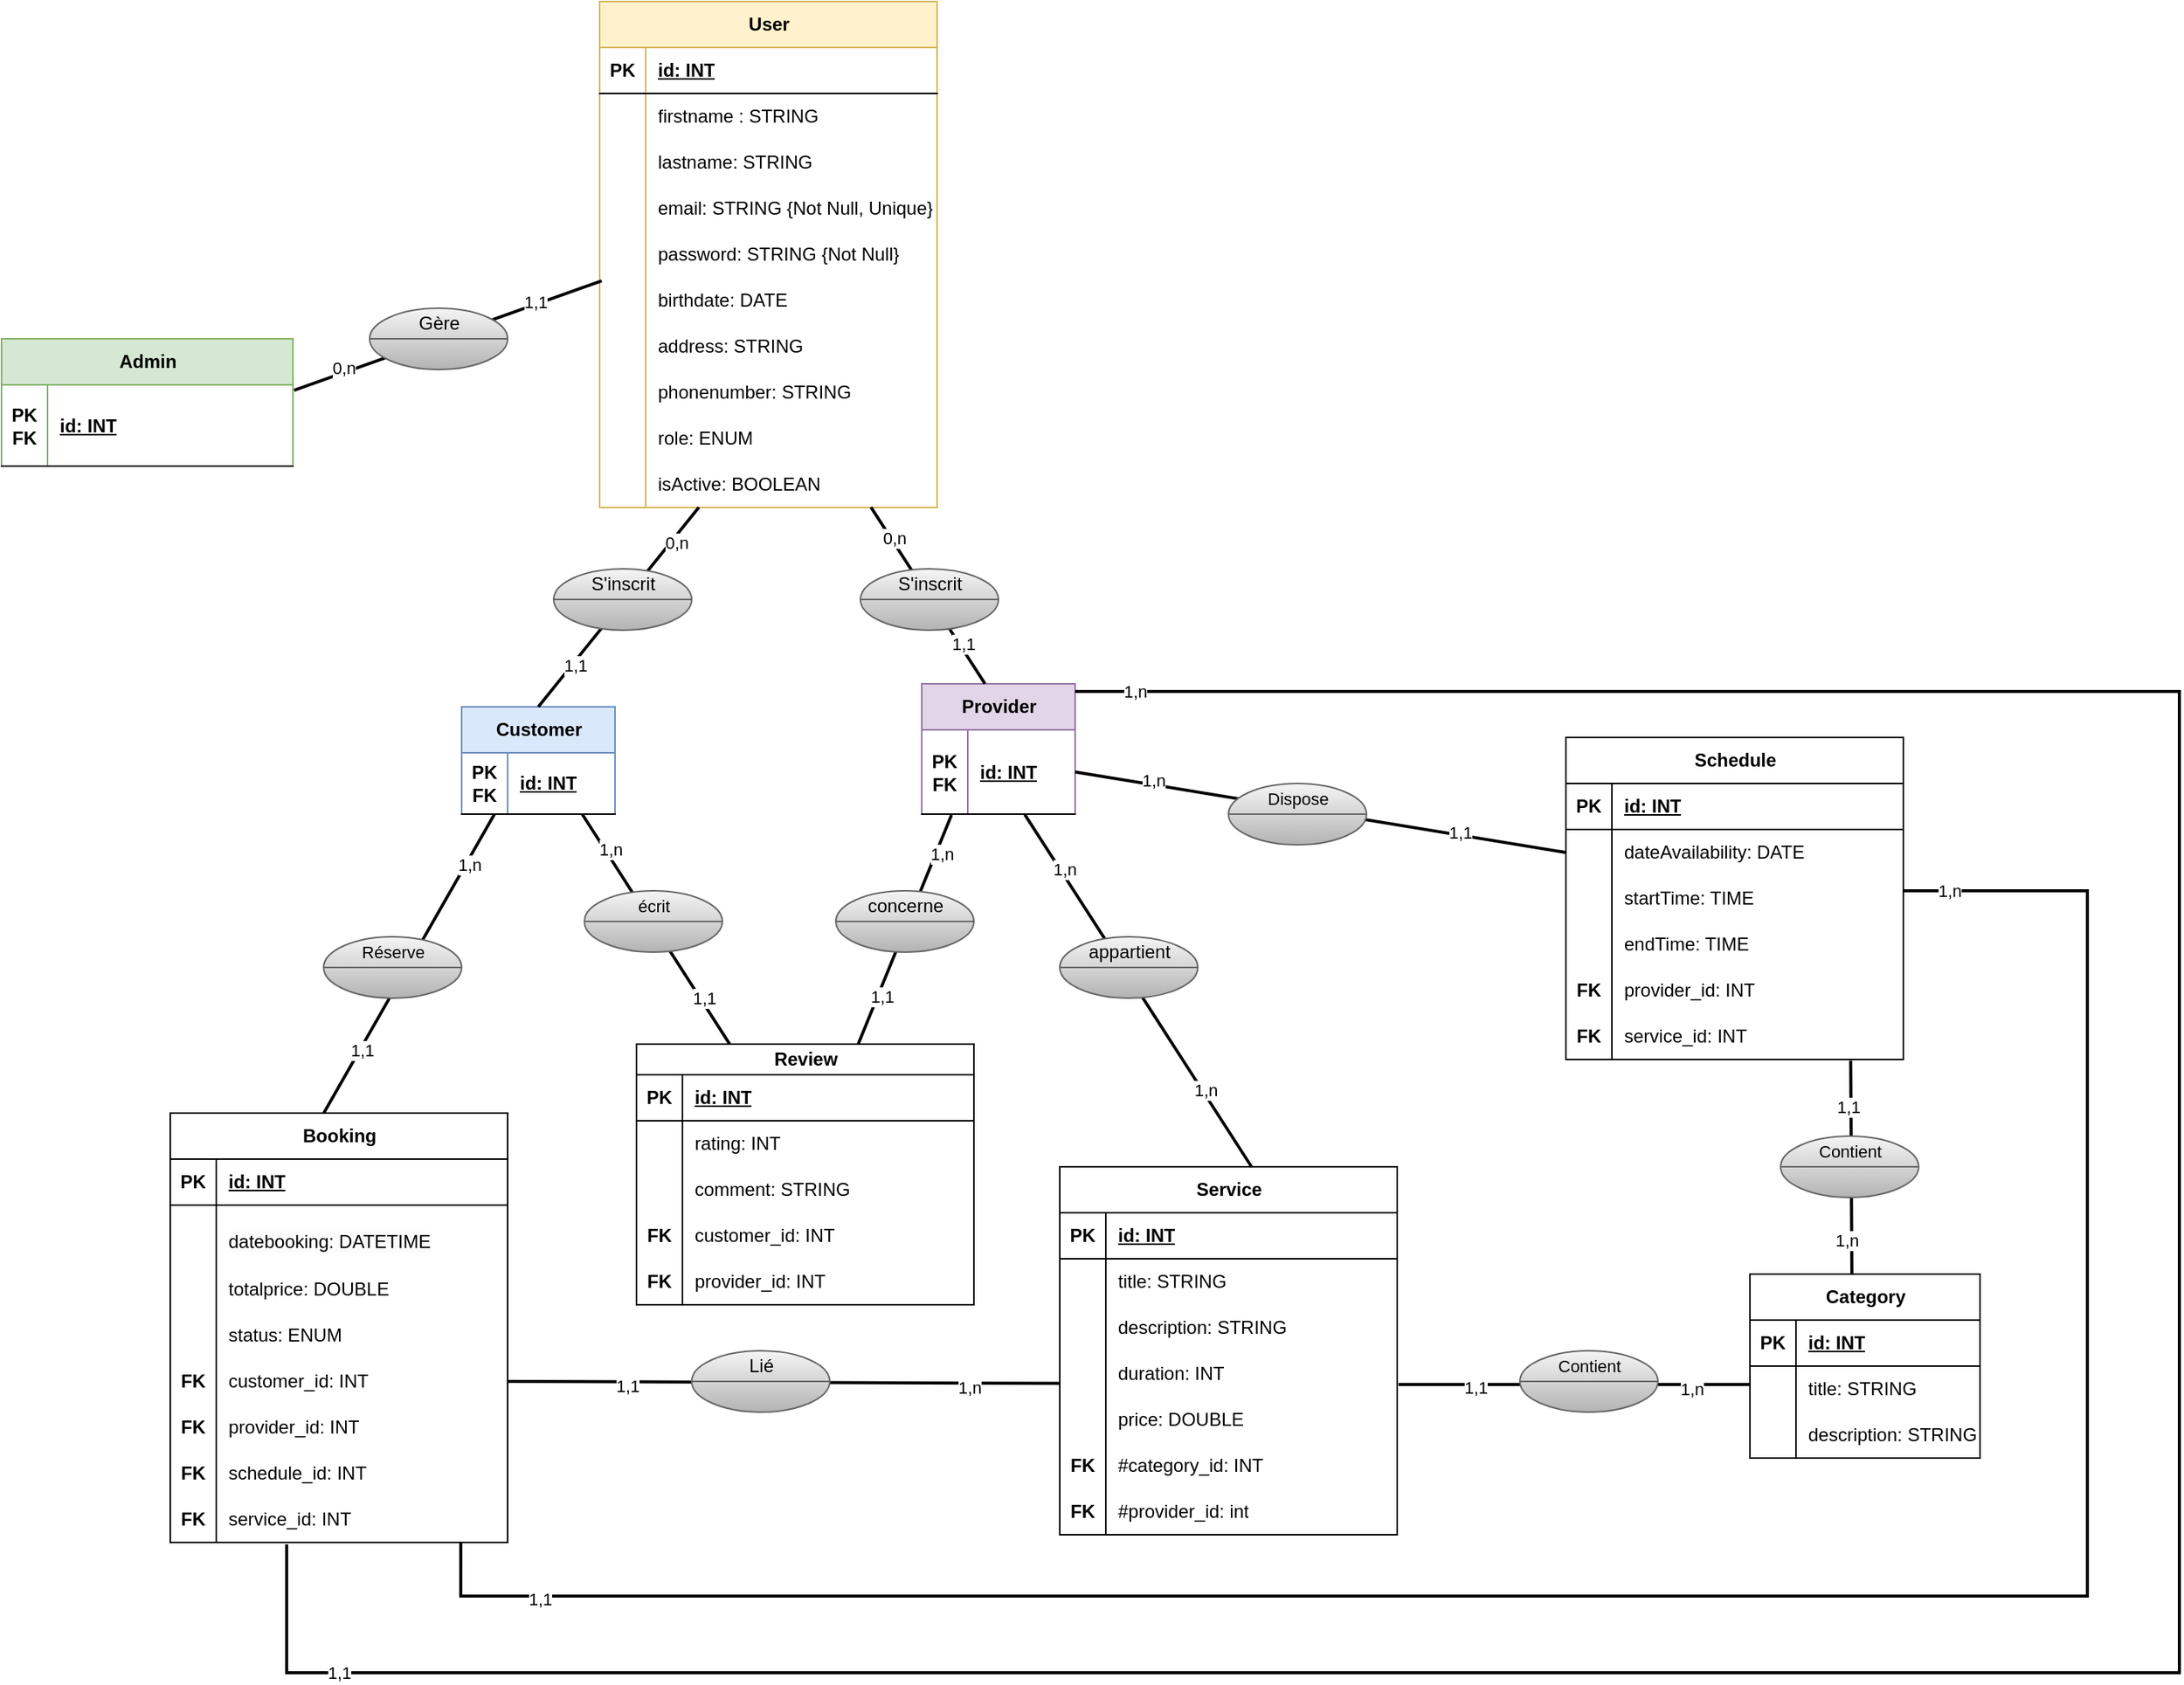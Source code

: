 <mxfile version="26.0.16">
  <diagram id="C5RBs43oDa-KdzZeNtuy" name="Page-1">
    <mxGraphModel dx="2644" dy="2042" grid="1" gridSize="10" guides="1" tooltips="1" connect="1" arrows="1" fold="1" page="1" pageScale="1" pageWidth="827" pageHeight="1169" math="0" shadow="0">
      <root>
        <mxCell id="WIyWlLk6GJQsqaUBKTNV-0" />
        <mxCell id="WIyWlLk6GJQsqaUBKTNV-1" parent="WIyWlLk6GJQsqaUBKTNV-0" />
        <mxCell id="IeuhUxRmmoXqAZpo1SSm-284" value="User" style="shape=table;startSize=30;container=1;collapsible=1;childLayout=tableLayout;fixedRows=1;rowLines=0;fontStyle=1;align=center;resizeLast=1;html=1;fillColor=#fff2cc;strokeColor=#d6b656;" parent="WIyWlLk6GJQsqaUBKTNV-1" vertex="1">
          <mxGeometry x="170" y="-140" width="220" height="330" as="geometry" />
        </mxCell>
        <mxCell id="IeuhUxRmmoXqAZpo1SSm-285" value="" style="shape=tableRow;horizontal=0;startSize=0;swimlaneHead=0;swimlaneBody=0;fillColor=none;collapsible=0;dropTarget=0;points=[[0,0.5],[1,0.5]];portConstraint=eastwest;top=0;left=0;right=0;bottom=1;" parent="IeuhUxRmmoXqAZpo1SSm-284" vertex="1">
          <mxGeometry y="30" width="220" height="30" as="geometry" />
        </mxCell>
        <mxCell id="IeuhUxRmmoXqAZpo1SSm-286" value="PK" style="shape=partialRectangle;connectable=0;fillColor=none;top=0;left=0;bottom=0;right=0;fontStyle=1;overflow=hidden;whiteSpace=wrap;html=1;" parent="IeuhUxRmmoXqAZpo1SSm-285" vertex="1">
          <mxGeometry width="30" height="30" as="geometry">
            <mxRectangle width="30" height="30" as="alternateBounds" />
          </mxGeometry>
        </mxCell>
        <mxCell id="IeuhUxRmmoXqAZpo1SSm-287" value="id: INT" style="shape=partialRectangle;connectable=0;fillColor=none;top=0;left=0;bottom=0;right=0;align=left;spacingLeft=6;fontStyle=5;overflow=hidden;whiteSpace=wrap;html=1;" parent="IeuhUxRmmoXqAZpo1SSm-285" vertex="1">
          <mxGeometry x="30" width="190" height="30" as="geometry">
            <mxRectangle width="190" height="30" as="alternateBounds" />
          </mxGeometry>
        </mxCell>
        <mxCell id="IeuhUxRmmoXqAZpo1SSm-288" value="" style="shape=tableRow;horizontal=0;startSize=0;swimlaneHead=0;swimlaneBody=0;fillColor=none;collapsible=0;dropTarget=0;points=[[0,0.5],[1,0.5]];portConstraint=eastwest;top=0;left=0;right=0;bottom=0;" parent="IeuhUxRmmoXqAZpo1SSm-284" vertex="1">
          <mxGeometry y="60" width="220" height="30" as="geometry" />
        </mxCell>
        <mxCell id="IeuhUxRmmoXqAZpo1SSm-289" value="" style="shape=partialRectangle;connectable=0;fillColor=none;top=0;left=0;bottom=0;right=0;editable=1;overflow=hidden;whiteSpace=wrap;html=1;" parent="IeuhUxRmmoXqAZpo1SSm-288" vertex="1">
          <mxGeometry width="30" height="30" as="geometry">
            <mxRectangle width="30" height="30" as="alternateBounds" />
          </mxGeometry>
        </mxCell>
        <mxCell id="IeuhUxRmmoXqAZpo1SSm-290" value="firstname : STRING" style="shape=partialRectangle;connectable=0;fillColor=none;top=0;left=0;bottom=0;right=0;align=left;spacingLeft=6;overflow=hidden;whiteSpace=wrap;html=1;" parent="IeuhUxRmmoXqAZpo1SSm-288" vertex="1">
          <mxGeometry x="30" width="190" height="30" as="geometry">
            <mxRectangle width="190" height="30" as="alternateBounds" />
          </mxGeometry>
        </mxCell>
        <mxCell id="IeuhUxRmmoXqAZpo1SSm-291" value="" style="shape=tableRow;horizontal=0;startSize=0;swimlaneHead=0;swimlaneBody=0;fillColor=none;collapsible=0;dropTarget=0;points=[[0,0.5],[1,0.5]];portConstraint=eastwest;top=0;left=0;right=0;bottom=0;" parent="IeuhUxRmmoXqAZpo1SSm-284" vertex="1">
          <mxGeometry y="90" width="220" height="30" as="geometry" />
        </mxCell>
        <mxCell id="IeuhUxRmmoXqAZpo1SSm-292" value="" style="shape=partialRectangle;connectable=0;fillColor=none;top=0;left=0;bottom=0;right=0;editable=1;overflow=hidden;whiteSpace=wrap;html=1;" parent="IeuhUxRmmoXqAZpo1SSm-291" vertex="1">
          <mxGeometry width="30" height="30" as="geometry">
            <mxRectangle width="30" height="30" as="alternateBounds" />
          </mxGeometry>
        </mxCell>
        <mxCell id="IeuhUxRmmoXqAZpo1SSm-293" value="lastname: STRING" style="shape=partialRectangle;connectable=0;fillColor=none;top=0;left=0;bottom=0;right=0;align=left;spacingLeft=6;overflow=hidden;whiteSpace=wrap;html=1;" parent="IeuhUxRmmoXqAZpo1SSm-291" vertex="1">
          <mxGeometry x="30" width="190" height="30" as="geometry">
            <mxRectangle width="190" height="30" as="alternateBounds" />
          </mxGeometry>
        </mxCell>
        <mxCell id="IeuhUxRmmoXqAZpo1SSm-294" value="" style="shape=tableRow;horizontal=0;startSize=0;swimlaneHead=0;swimlaneBody=0;fillColor=none;collapsible=0;dropTarget=0;points=[[0,0.5],[1,0.5]];portConstraint=eastwest;top=0;left=0;right=0;bottom=0;" parent="IeuhUxRmmoXqAZpo1SSm-284" vertex="1">
          <mxGeometry y="120" width="220" height="30" as="geometry" />
        </mxCell>
        <mxCell id="IeuhUxRmmoXqAZpo1SSm-295" value="" style="shape=partialRectangle;connectable=0;fillColor=none;top=0;left=0;bottom=0;right=0;editable=1;overflow=hidden;whiteSpace=wrap;html=1;" parent="IeuhUxRmmoXqAZpo1SSm-294" vertex="1">
          <mxGeometry width="30" height="30" as="geometry">
            <mxRectangle width="30" height="30" as="alternateBounds" />
          </mxGeometry>
        </mxCell>
        <mxCell id="IeuhUxRmmoXqAZpo1SSm-296" value="email: STRING {Not Null, Unique}" style="shape=partialRectangle;connectable=0;fillColor=none;top=0;left=0;bottom=0;right=0;align=left;spacingLeft=6;overflow=hidden;whiteSpace=wrap;html=1;" parent="IeuhUxRmmoXqAZpo1SSm-294" vertex="1">
          <mxGeometry x="30" width="190" height="30" as="geometry">
            <mxRectangle width="190" height="30" as="alternateBounds" />
          </mxGeometry>
        </mxCell>
        <mxCell id="SoccBnHSWLBsHFDYlzGv-0" value="" style="shape=tableRow;horizontal=0;startSize=0;swimlaneHead=0;swimlaneBody=0;fillColor=none;collapsible=0;dropTarget=0;points=[[0,0.5],[1,0.5]];portConstraint=eastwest;top=0;left=0;right=0;bottom=0;" vertex="1" parent="IeuhUxRmmoXqAZpo1SSm-284">
          <mxGeometry y="150" width="220" height="30" as="geometry" />
        </mxCell>
        <mxCell id="SoccBnHSWLBsHFDYlzGv-1" value="" style="shape=partialRectangle;connectable=0;fillColor=none;top=0;left=0;bottom=0;right=0;editable=1;overflow=hidden;whiteSpace=wrap;html=1;" vertex="1" parent="SoccBnHSWLBsHFDYlzGv-0">
          <mxGeometry width="30" height="30" as="geometry">
            <mxRectangle width="30" height="30" as="alternateBounds" />
          </mxGeometry>
        </mxCell>
        <mxCell id="SoccBnHSWLBsHFDYlzGv-2" value="password: STRING {Not Null}" style="shape=partialRectangle;connectable=0;fillColor=none;top=0;left=0;bottom=0;right=0;align=left;spacingLeft=6;overflow=hidden;whiteSpace=wrap;html=1;" vertex="1" parent="SoccBnHSWLBsHFDYlzGv-0">
          <mxGeometry x="30" width="190" height="30" as="geometry">
            <mxRectangle width="190" height="30" as="alternateBounds" />
          </mxGeometry>
        </mxCell>
        <mxCell id="SoccBnHSWLBsHFDYlzGv-3" value="" style="shape=tableRow;horizontal=0;startSize=0;swimlaneHead=0;swimlaneBody=0;fillColor=none;collapsible=0;dropTarget=0;points=[[0,0.5],[1,0.5]];portConstraint=eastwest;top=0;left=0;right=0;bottom=0;" vertex="1" parent="IeuhUxRmmoXqAZpo1SSm-284">
          <mxGeometry y="180" width="220" height="30" as="geometry" />
        </mxCell>
        <mxCell id="SoccBnHSWLBsHFDYlzGv-4" value="" style="shape=partialRectangle;connectable=0;fillColor=none;top=0;left=0;bottom=0;right=0;editable=1;overflow=hidden;whiteSpace=wrap;html=1;" vertex="1" parent="SoccBnHSWLBsHFDYlzGv-3">
          <mxGeometry width="30" height="30" as="geometry">
            <mxRectangle width="30" height="30" as="alternateBounds" />
          </mxGeometry>
        </mxCell>
        <mxCell id="SoccBnHSWLBsHFDYlzGv-5" value="birthdate: DATE" style="shape=partialRectangle;connectable=0;fillColor=none;top=0;left=0;bottom=0;right=0;align=left;spacingLeft=6;overflow=hidden;whiteSpace=wrap;html=1;" vertex="1" parent="SoccBnHSWLBsHFDYlzGv-3">
          <mxGeometry x="30" width="190" height="30" as="geometry">
            <mxRectangle width="190" height="30" as="alternateBounds" />
          </mxGeometry>
        </mxCell>
        <mxCell id="SoccBnHSWLBsHFDYlzGv-6" value="" style="shape=tableRow;horizontal=0;startSize=0;swimlaneHead=0;swimlaneBody=0;fillColor=none;collapsible=0;dropTarget=0;points=[[0,0.5],[1,0.5]];portConstraint=eastwest;top=0;left=0;right=0;bottom=0;" vertex="1" parent="IeuhUxRmmoXqAZpo1SSm-284">
          <mxGeometry y="210" width="220" height="30" as="geometry" />
        </mxCell>
        <mxCell id="SoccBnHSWLBsHFDYlzGv-7" value="" style="shape=partialRectangle;connectable=0;fillColor=none;top=0;left=0;bottom=0;right=0;editable=1;overflow=hidden;whiteSpace=wrap;html=1;" vertex="1" parent="SoccBnHSWLBsHFDYlzGv-6">
          <mxGeometry width="30" height="30" as="geometry">
            <mxRectangle width="30" height="30" as="alternateBounds" />
          </mxGeometry>
        </mxCell>
        <mxCell id="SoccBnHSWLBsHFDYlzGv-8" value="address: STRING" style="shape=partialRectangle;connectable=0;fillColor=none;top=0;left=0;bottom=0;right=0;align=left;spacingLeft=6;overflow=hidden;whiteSpace=wrap;html=1;" vertex="1" parent="SoccBnHSWLBsHFDYlzGv-6">
          <mxGeometry x="30" width="190" height="30" as="geometry">
            <mxRectangle width="190" height="30" as="alternateBounds" />
          </mxGeometry>
        </mxCell>
        <mxCell id="SoccBnHSWLBsHFDYlzGv-9" value="" style="shape=tableRow;horizontal=0;startSize=0;swimlaneHead=0;swimlaneBody=0;fillColor=none;collapsible=0;dropTarget=0;points=[[0,0.5],[1,0.5]];portConstraint=eastwest;top=0;left=0;right=0;bottom=0;" vertex="1" parent="IeuhUxRmmoXqAZpo1SSm-284">
          <mxGeometry y="240" width="220" height="30" as="geometry" />
        </mxCell>
        <mxCell id="SoccBnHSWLBsHFDYlzGv-10" value="" style="shape=partialRectangle;connectable=0;fillColor=none;top=0;left=0;bottom=0;right=0;editable=1;overflow=hidden;whiteSpace=wrap;html=1;" vertex="1" parent="SoccBnHSWLBsHFDYlzGv-9">
          <mxGeometry width="30" height="30" as="geometry">
            <mxRectangle width="30" height="30" as="alternateBounds" />
          </mxGeometry>
        </mxCell>
        <mxCell id="SoccBnHSWLBsHFDYlzGv-11" value="phonenumber: STRING" style="shape=partialRectangle;connectable=0;fillColor=none;top=0;left=0;bottom=0;right=0;align=left;spacingLeft=6;overflow=hidden;whiteSpace=wrap;html=1;" vertex="1" parent="SoccBnHSWLBsHFDYlzGv-9">
          <mxGeometry x="30" width="190" height="30" as="geometry">
            <mxRectangle width="190" height="30" as="alternateBounds" />
          </mxGeometry>
        </mxCell>
        <mxCell id="SoccBnHSWLBsHFDYlzGv-12" value="" style="shape=tableRow;horizontal=0;startSize=0;swimlaneHead=0;swimlaneBody=0;fillColor=none;collapsible=0;dropTarget=0;points=[[0,0.5],[1,0.5]];portConstraint=eastwest;top=0;left=0;right=0;bottom=0;" vertex="1" parent="IeuhUxRmmoXqAZpo1SSm-284">
          <mxGeometry y="270" width="220" height="30" as="geometry" />
        </mxCell>
        <mxCell id="SoccBnHSWLBsHFDYlzGv-13" value="" style="shape=partialRectangle;connectable=0;fillColor=none;top=0;left=0;bottom=0;right=0;editable=1;overflow=hidden;whiteSpace=wrap;html=1;" vertex="1" parent="SoccBnHSWLBsHFDYlzGv-12">
          <mxGeometry width="30" height="30" as="geometry">
            <mxRectangle width="30" height="30" as="alternateBounds" />
          </mxGeometry>
        </mxCell>
        <mxCell id="SoccBnHSWLBsHFDYlzGv-14" value="role: ENUM" style="shape=partialRectangle;connectable=0;fillColor=none;top=0;left=0;bottom=0;right=0;align=left;spacingLeft=6;overflow=hidden;whiteSpace=wrap;html=1;" vertex="1" parent="SoccBnHSWLBsHFDYlzGv-12">
          <mxGeometry x="30" width="190" height="30" as="geometry">
            <mxRectangle width="190" height="30" as="alternateBounds" />
          </mxGeometry>
        </mxCell>
        <mxCell id="SoccBnHSWLBsHFDYlzGv-15" value="" style="shape=tableRow;horizontal=0;startSize=0;swimlaneHead=0;swimlaneBody=0;fillColor=none;collapsible=0;dropTarget=0;points=[[0,0.5],[1,0.5]];portConstraint=eastwest;top=0;left=0;right=0;bottom=0;" vertex="1" parent="IeuhUxRmmoXqAZpo1SSm-284">
          <mxGeometry y="300" width="220" height="30" as="geometry" />
        </mxCell>
        <mxCell id="SoccBnHSWLBsHFDYlzGv-16" value="" style="shape=partialRectangle;connectable=0;fillColor=none;top=0;left=0;bottom=0;right=0;editable=1;overflow=hidden;whiteSpace=wrap;html=1;" vertex="1" parent="SoccBnHSWLBsHFDYlzGv-15">
          <mxGeometry width="30" height="30" as="geometry">
            <mxRectangle width="30" height="30" as="alternateBounds" />
          </mxGeometry>
        </mxCell>
        <mxCell id="SoccBnHSWLBsHFDYlzGv-17" value="isActive: BOOLEAN" style="shape=partialRectangle;connectable=0;fillColor=none;top=0;left=0;bottom=0;right=0;align=left;spacingLeft=6;overflow=hidden;whiteSpace=wrap;html=1;" vertex="1" parent="SoccBnHSWLBsHFDYlzGv-15">
          <mxGeometry x="30" width="190" height="30" as="geometry">
            <mxRectangle width="190" height="30" as="alternateBounds" />
          </mxGeometry>
        </mxCell>
        <mxCell id="SoccBnHSWLBsHFDYlzGv-18" value="Customer" style="shape=table;startSize=30;container=1;collapsible=1;childLayout=tableLayout;fixedRows=1;rowLines=0;fontStyle=1;align=center;resizeLast=1;html=1;fillColor=#dae8fc;strokeColor=#6c8ebf;" vertex="1" parent="WIyWlLk6GJQsqaUBKTNV-1">
          <mxGeometry x="80" y="320" width="100" height="70" as="geometry" />
        </mxCell>
        <mxCell id="SoccBnHSWLBsHFDYlzGv-19" value="" style="shape=tableRow;horizontal=0;startSize=0;swimlaneHead=0;swimlaneBody=0;fillColor=none;collapsible=0;dropTarget=0;points=[[0,0.5],[1,0.5]];portConstraint=eastwest;top=0;left=0;right=0;bottom=1;" vertex="1" parent="SoccBnHSWLBsHFDYlzGv-18">
          <mxGeometry y="30" width="100" height="40" as="geometry" />
        </mxCell>
        <mxCell id="SoccBnHSWLBsHFDYlzGv-20" value="PK&lt;div&gt;FK&lt;/div&gt;" style="shape=partialRectangle;connectable=0;fillColor=none;top=0;left=0;bottom=0;right=0;fontStyle=1;overflow=hidden;whiteSpace=wrap;html=1;" vertex="1" parent="SoccBnHSWLBsHFDYlzGv-19">
          <mxGeometry width="30" height="40" as="geometry">
            <mxRectangle width="30" height="40" as="alternateBounds" />
          </mxGeometry>
        </mxCell>
        <mxCell id="SoccBnHSWLBsHFDYlzGv-21" value="id: INT" style="shape=partialRectangle;connectable=0;fillColor=none;top=0;left=0;bottom=0;right=0;align=left;spacingLeft=6;fontStyle=5;overflow=hidden;whiteSpace=wrap;html=1;" vertex="1" parent="SoccBnHSWLBsHFDYlzGv-19">
          <mxGeometry x="30" width="70" height="40" as="geometry">
            <mxRectangle width="70" height="40" as="alternateBounds" />
          </mxGeometry>
        </mxCell>
        <mxCell id="SoccBnHSWLBsHFDYlzGv-49" value="Provider" style="shape=table;startSize=30;container=1;collapsible=1;childLayout=tableLayout;fixedRows=1;rowLines=0;fontStyle=1;align=center;resizeLast=1;html=1;fillColor=#e1d5e7;strokeColor=#9673a6;" vertex="1" parent="WIyWlLk6GJQsqaUBKTNV-1">
          <mxGeometry x="380" y="305" width="100" height="85" as="geometry" />
        </mxCell>
        <mxCell id="SoccBnHSWLBsHFDYlzGv-50" value="" style="shape=tableRow;horizontal=0;startSize=0;swimlaneHead=0;swimlaneBody=0;fillColor=none;collapsible=0;dropTarget=0;points=[[0,0.5],[1,0.5]];portConstraint=eastwest;top=0;left=0;right=0;bottom=1;" vertex="1" parent="SoccBnHSWLBsHFDYlzGv-49">
          <mxGeometry y="30" width="100" height="55" as="geometry" />
        </mxCell>
        <mxCell id="SoccBnHSWLBsHFDYlzGv-51" value="PK&lt;div&gt;FK&lt;/div&gt;" style="shape=partialRectangle;connectable=0;fillColor=none;top=0;left=0;bottom=0;right=0;fontStyle=1;overflow=hidden;whiteSpace=wrap;html=1;" vertex="1" parent="SoccBnHSWLBsHFDYlzGv-50">
          <mxGeometry width="30" height="55" as="geometry">
            <mxRectangle width="30" height="55" as="alternateBounds" />
          </mxGeometry>
        </mxCell>
        <mxCell id="SoccBnHSWLBsHFDYlzGv-52" value="id: INT" style="shape=partialRectangle;connectable=0;fillColor=none;top=0;left=0;bottom=0;right=0;align=left;spacingLeft=6;fontStyle=5;overflow=hidden;whiteSpace=wrap;html=1;" vertex="1" parent="SoccBnHSWLBsHFDYlzGv-50">
          <mxGeometry x="30" width="70" height="55" as="geometry">
            <mxRectangle width="70" height="55" as="alternateBounds" />
          </mxGeometry>
        </mxCell>
        <mxCell id="SoccBnHSWLBsHFDYlzGv-80" value="Admin" style="shape=table;startSize=30;container=1;collapsible=1;childLayout=tableLayout;fixedRows=1;rowLines=0;fontStyle=1;align=center;resizeLast=1;html=1;fillColor=#d5e8d4;strokeColor=#82b366;" vertex="1" parent="WIyWlLk6GJQsqaUBKTNV-1">
          <mxGeometry x="-220" y="80" width="190" height="83" as="geometry" />
        </mxCell>
        <mxCell id="SoccBnHSWLBsHFDYlzGv-81" value="" style="shape=tableRow;horizontal=0;startSize=0;swimlaneHead=0;swimlaneBody=0;fillColor=none;collapsible=0;dropTarget=0;points=[[0,0.5],[1,0.5]];portConstraint=eastwest;top=0;left=0;right=0;bottom=1;" vertex="1" parent="SoccBnHSWLBsHFDYlzGv-80">
          <mxGeometry y="30" width="190" height="53" as="geometry" />
        </mxCell>
        <mxCell id="SoccBnHSWLBsHFDYlzGv-82" value="PK FK" style="shape=partialRectangle;connectable=0;fillColor=none;top=0;left=0;bottom=0;right=0;fontStyle=1;overflow=hidden;whiteSpace=wrap;html=1;" vertex="1" parent="SoccBnHSWLBsHFDYlzGv-81">
          <mxGeometry width="30" height="53" as="geometry">
            <mxRectangle width="30" height="53" as="alternateBounds" />
          </mxGeometry>
        </mxCell>
        <mxCell id="SoccBnHSWLBsHFDYlzGv-83" value="id: INT" style="shape=partialRectangle;connectable=0;fillColor=none;top=0;left=0;bottom=0;right=0;align=left;spacingLeft=6;fontStyle=5;overflow=hidden;whiteSpace=wrap;html=1;" vertex="1" parent="SoccBnHSWLBsHFDYlzGv-81">
          <mxGeometry x="30" width="160" height="53" as="geometry">
            <mxRectangle width="160" height="53" as="alternateBounds" />
          </mxGeometry>
        </mxCell>
        <mxCell id="SoccBnHSWLBsHFDYlzGv-236" value="Category" style="shape=table;startSize=30;container=1;collapsible=1;childLayout=tableLayout;fixedRows=1;rowLines=0;fontStyle=1;align=center;resizeLast=1;html=1;" vertex="1" parent="WIyWlLk6GJQsqaUBKTNV-1">
          <mxGeometry x="920" y="690" width="150" height="120" as="geometry" />
        </mxCell>
        <mxCell id="SoccBnHSWLBsHFDYlzGv-237" value="" style="shape=tableRow;horizontal=0;startSize=0;swimlaneHead=0;swimlaneBody=0;fillColor=none;collapsible=0;dropTarget=0;points=[[0,0.5],[1,0.5]];portConstraint=eastwest;top=0;left=0;right=0;bottom=1;" vertex="1" parent="SoccBnHSWLBsHFDYlzGv-236">
          <mxGeometry y="30" width="150" height="30" as="geometry" />
        </mxCell>
        <mxCell id="SoccBnHSWLBsHFDYlzGv-238" value="PK" style="shape=partialRectangle;connectable=0;fillColor=none;top=0;left=0;bottom=0;right=0;fontStyle=1;overflow=hidden;whiteSpace=wrap;html=1;" vertex="1" parent="SoccBnHSWLBsHFDYlzGv-237">
          <mxGeometry width="30" height="30" as="geometry">
            <mxRectangle width="30" height="30" as="alternateBounds" />
          </mxGeometry>
        </mxCell>
        <mxCell id="SoccBnHSWLBsHFDYlzGv-239" value="id: INT" style="shape=partialRectangle;connectable=0;fillColor=none;top=0;left=0;bottom=0;right=0;align=left;spacingLeft=6;fontStyle=5;overflow=hidden;whiteSpace=wrap;html=1;" vertex="1" parent="SoccBnHSWLBsHFDYlzGv-237">
          <mxGeometry x="30" width="120" height="30" as="geometry">
            <mxRectangle width="120" height="30" as="alternateBounds" />
          </mxGeometry>
        </mxCell>
        <mxCell id="SoccBnHSWLBsHFDYlzGv-240" value="" style="shape=tableRow;horizontal=0;startSize=0;swimlaneHead=0;swimlaneBody=0;fillColor=none;collapsible=0;dropTarget=0;points=[[0,0.5],[1,0.5]];portConstraint=eastwest;top=0;left=0;right=0;bottom=0;" vertex="1" parent="SoccBnHSWLBsHFDYlzGv-236">
          <mxGeometry y="60" width="150" height="30" as="geometry" />
        </mxCell>
        <mxCell id="SoccBnHSWLBsHFDYlzGv-241" value="" style="shape=partialRectangle;connectable=0;fillColor=none;top=0;left=0;bottom=0;right=0;editable=1;overflow=hidden;whiteSpace=wrap;html=1;" vertex="1" parent="SoccBnHSWLBsHFDYlzGv-240">
          <mxGeometry width="30" height="30" as="geometry">
            <mxRectangle width="30" height="30" as="alternateBounds" />
          </mxGeometry>
        </mxCell>
        <mxCell id="SoccBnHSWLBsHFDYlzGv-242" value="title: STRING" style="shape=partialRectangle;connectable=0;fillColor=none;top=0;left=0;bottom=0;right=0;align=left;spacingLeft=6;overflow=hidden;whiteSpace=wrap;html=1;" vertex="1" parent="SoccBnHSWLBsHFDYlzGv-240">
          <mxGeometry x="30" width="120" height="30" as="geometry">
            <mxRectangle width="120" height="30" as="alternateBounds" />
          </mxGeometry>
        </mxCell>
        <mxCell id="SoccBnHSWLBsHFDYlzGv-243" value="" style="shape=tableRow;horizontal=0;startSize=0;swimlaneHead=0;swimlaneBody=0;fillColor=none;collapsible=0;dropTarget=0;points=[[0,0.5],[1,0.5]];portConstraint=eastwest;top=0;left=0;right=0;bottom=0;" vertex="1" parent="SoccBnHSWLBsHFDYlzGv-236">
          <mxGeometry y="90" width="150" height="30" as="geometry" />
        </mxCell>
        <mxCell id="SoccBnHSWLBsHFDYlzGv-244" value="" style="shape=partialRectangle;connectable=0;fillColor=none;top=0;left=0;bottom=0;right=0;editable=1;overflow=hidden;whiteSpace=wrap;html=1;" vertex="1" parent="SoccBnHSWLBsHFDYlzGv-243">
          <mxGeometry width="30" height="30" as="geometry">
            <mxRectangle width="30" height="30" as="alternateBounds" />
          </mxGeometry>
        </mxCell>
        <mxCell id="SoccBnHSWLBsHFDYlzGv-245" value="description: STRING" style="shape=partialRectangle;connectable=0;fillColor=none;top=0;left=0;bottom=0;right=0;align=left;spacingLeft=6;overflow=hidden;whiteSpace=wrap;html=1;" vertex="1" parent="SoccBnHSWLBsHFDYlzGv-243">
          <mxGeometry x="30" width="120" height="30" as="geometry">
            <mxRectangle width="120" height="30" as="alternateBounds" />
          </mxGeometry>
        </mxCell>
        <mxCell id="SoccBnHSWLBsHFDYlzGv-283" value="" style="group" vertex="1" connectable="0" parent="WIyWlLk6GJQsqaUBKTNV-1">
          <mxGeometry x="-110" y="585" width="220" height="280" as="geometry" />
        </mxCell>
        <mxCell id="SoccBnHSWLBsHFDYlzGv-142" value="Booking" style="shape=table;startSize=30;container=1;collapsible=1;childLayout=tableLayout;fixedRows=1;rowLines=0;fontStyle=1;align=center;resizeLast=1;html=1;" vertex="1" parent="SoccBnHSWLBsHFDYlzGv-283">
          <mxGeometry width="220" height="280" as="geometry" />
        </mxCell>
        <mxCell id="SoccBnHSWLBsHFDYlzGv-143" value="" style="shape=tableRow;horizontal=0;startSize=0;swimlaneHead=0;swimlaneBody=0;fillColor=none;collapsible=0;dropTarget=0;points=[[0,0.5],[1,0.5]];portConstraint=eastwest;top=0;left=0;right=0;bottom=1;" vertex="1" parent="SoccBnHSWLBsHFDYlzGv-142">
          <mxGeometry y="30" width="220" height="30" as="geometry" />
        </mxCell>
        <mxCell id="SoccBnHSWLBsHFDYlzGv-144" value="PK" style="shape=partialRectangle;connectable=0;fillColor=none;top=0;left=0;bottom=0;right=0;fontStyle=1;overflow=hidden;whiteSpace=wrap;html=1;" vertex="1" parent="SoccBnHSWLBsHFDYlzGv-143">
          <mxGeometry width="30" height="30" as="geometry">
            <mxRectangle width="30" height="30" as="alternateBounds" />
          </mxGeometry>
        </mxCell>
        <mxCell id="SoccBnHSWLBsHFDYlzGv-145" value="id: INT" style="shape=partialRectangle;connectable=0;fillColor=none;top=0;left=0;bottom=0;right=0;align=left;spacingLeft=6;fontStyle=5;overflow=hidden;whiteSpace=wrap;html=1;" vertex="1" parent="SoccBnHSWLBsHFDYlzGv-143">
          <mxGeometry x="30" width="190" height="30" as="geometry">
            <mxRectangle width="190" height="30" as="alternateBounds" />
          </mxGeometry>
        </mxCell>
        <mxCell id="SoccBnHSWLBsHFDYlzGv-146" value="" style="shape=tableRow;horizontal=0;startSize=0;swimlaneHead=0;swimlaneBody=0;fillColor=none;collapsible=0;dropTarget=0;points=[[0,0.5],[1,0.5]];portConstraint=eastwest;top=0;left=0;right=0;bottom=0;" vertex="1" parent="SoccBnHSWLBsHFDYlzGv-142">
          <mxGeometry y="60" width="220" height="40" as="geometry" />
        </mxCell>
        <mxCell id="SoccBnHSWLBsHFDYlzGv-147" value="" style="shape=partialRectangle;connectable=0;fillColor=none;top=0;left=0;bottom=0;right=0;editable=1;overflow=hidden;whiteSpace=wrap;html=1;" vertex="1" parent="SoccBnHSWLBsHFDYlzGv-146">
          <mxGeometry width="30" height="40" as="geometry">
            <mxRectangle width="30" height="40" as="alternateBounds" />
          </mxGeometry>
        </mxCell>
        <mxCell id="SoccBnHSWLBsHFDYlzGv-148" value="&#xa;&lt;span style=&quot;color: rgb(0, 0, 0); font-family: Helvetica; font-size: 12px; font-style: normal; font-variant-ligatures: normal; font-variant-caps: normal; font-weight: 400; letter-spacing: normal; orphans: 2; text-align: left; text-indent: 0px; text-transform: none; widows: 2; word-spacing: 0px; -webkit-text-stroke-width: 0px; white-space: normal; background-color: rgb(251, 251, 251); text-decoration-thickness: initial; text-decoration-style: initial; text-decoration-color: initial; display: inline !important; float: none;&quot;&gt;datebooking: DATETIME&lt;/span&gt;&#xa;&#xa;" style="shape=partialRectangle;connectable=0;fillColor=none;top=0;left=0;bottom=0;right=0;align=left;spacingLeft=6;overflow=hidden;whiteSpace=wrap;html=1;" vertex="1" parent="SoccBnHSWLBsHFDYlzGv-146">
          <mxGeometry x="30" width="190" height="40" as="geometry">
            <mxRectangle width="190" height="40" as="alternateBounds" />
          </mxGeometry>
        </mxCell>
        <mxCell id="SoccBnHSWLBsHFDYlzGv-149" value="" style="shape=tableRow;horizontal=0;startSize=0;swimlaneHead=0;swimlaneBody=0;fillColor=none;collapsible=0;dropTarget=0;points=[[0,0.5],[1,0.5]];portConstraint=eastwest;top=0;left=0;right=0;bottom=0;" vertex="1" parent="SoccBnHSWLBsHFDYlzGv-142">
          <mxGeometry y="100" width="220" height="30" as="geometry" />
        </mxCell>
        <mxCell id="SoccBnHSWLBsHFDYlzGv-150" value="" style="shape=partialRectangle;connectable=0;fillColor=none;top=0;left=0;bottom=0;right=0;editable=1;overflow=hidden;whiteSpace=wrap;html=1;" vertex="1" parent="SoccBnHSWLBsHFDYlzGv-149">
          <mxGeometry width="30" height="30" as="geometry">
            <mxRectangle width="30" height="30" as="alternateBounds" />
          </mxGeometry>
        </mxCell>
        <mxCell id="SoccBnHSWLBsHFDYlzGv-151" value="totalprice: DOUBLE" style="shape=partialRectangle;connectable=0;fillColor=none;top=0;left=0;bottom=0;right=0;align=left;spacingLeft=6;overflow=hidden;whiteSpace=wrap;html=1;" vertex="1" parent="SoccBnHSWLBsHFDYlzGv-149">
          <mxGeometry x="30" width="190" height="30" as="geometry">
            <mxRectangle width="190" height="30" as="alternateBounds" />
          </mxGeometry>
        </mxCell>
        <mxCell id="SoccBnHSWLBsHFDYlzGv-279" value="" style="shape=tableRow;horizontal=0;startSize=0;swimlaneHead=0;swimlaneBody=0;fillColor=none;collapsible=0;dropTarget=0;points=[[0,0.5],[1,0.5]];portConstraint=eastwest;top=0;left=0;right=0;bottom=0;" vertex="1" parent="SoccBnHSWLBsHFDYlzGv-142">
          <mxGeometry y="130" width="220" height="30" as="geometry" />
        </mxCell>
        <mxCell id="SoccBnHSWLBsHFDYlzGv-280" value="" style="shape=partialRectangle;connectable=0;fillColor=none;top=0;left=0;bottom=0;right=0;editable=1;overflow=hidden;whiteSpace=wrap;html=1;" vertex="1" parent="SoccBnHSWLBsHFDYlzGv-279">
          <mxGeometry width="30" height="30" as="geometry">
            <mxRectangle width="30" height="30" as="alternateBounds" />
          </mxGeometry>
        </mxCell>
        <mxCell id="SoccBnHSWLBsHFDYlzGv-281" value="status: ENUM&amp;nbsp;" style="shape=partialRectangle;connectable=0;fillColor=none;top=0;left=0;bottom=0;right=0;align=left;spacingLeft=6;overflow=hidden;whiteSpace=wrap;html=1;" vertex="1" parent="SoccBnHSWLBsHFDYlzGv-279">
          <mxGeometry x="30" width="190" height="30" as="geometry">
            <mxRectangle width="190" height="30" as="alternateBounds" />
          </mxGeometry>
        </mxCell>
        <mxCell id="SoccBnHSWLBsHFDYlzGv-152" value="" style="shape=tableRow;horizontal=0;startSize=0;swimlaneHead=0;swimlaneBody=0;fillColor=none;collapsible=0;dropTarget=0;points=[[0,0.5],[1,0.5]];portConstraint=eastwest;top=0;left=0;right=0;bottom=0;" vertex="1" parent="SoccBnHSWLBsHFDYlzGv-142">
          <mxGeometry y="160" width="220" height="30" as="geometry" />
        </mxCell>
        <mxCell id="SoccBnHSWLBsHFDYlzGv-153" value="" style="shape=partialRectangle;connectable=0;fillColor=none;top=0;left=0;bottom=0;right=0;editable=1;overflow=hidden;whiteSpace=wrap;html=1;" vertex="1" parent="SoccBnHSWLBsHFDYlzGv-152">
          <mxGeometry width="30" height="30" as="geometry">
            <mxRectangle width="30" height="30" as="alternateBounds" />
          </mxGeometry>
        </mxCell>
        <mxCell id="SoccBnHSWLBsHFDYlzGv-154" value="customer_id: INT" style="shape=partialRectangle;connectable=0;fillColor=none;top=0;left=0;bottom=0;right=0;align=left;spacingLeft=6;overflow=hidden;whiteSpace=wrap;html=1;" vertex="1" parent="SoccBnHSWLBsHFDYlzGv-152">
          <mxGeometry x="30" width="190" height="30" as="geometry">
            <mxRectangle width="190" height="30" as="alternateBounds" />
          </mxGeometry>
        </mxCell>
        <mxCell id="SoccBnHSWLBsHFDYlzGv-155" value="" style="shape=tableRow;horizontal=0;startSize=0;swimlaneHead=0;swimlaneBody=0;fillColor=none;collapsible=0;dropTarget=0;points=[[0,0.5],[1,0.5]];portConstraint=eastwest;top=0;left=0;right=0;bottom=0;" vertex="1" parent="SoccBnHSWLBsHFDYlzGv-142">
          <mxGeometry y="190" width="220" height="30" as="geometry" />
        </mxCell>
        <mxCell id="SoccBnHSWLBsHFDYlzGv-156" value="" style="shape=partialRectangle;connectable=0;fillColor=none;top=0;left=0;bottom=0;right=0;editable=1;overflow=hidden;whiteSpace=wrap;html=1;" vertex="1" parent="SoccBnHSWLBsHFDYlzGv-155">
          <mxGeometry width="30" height="30" as="geometry">
            <mxRectangle width="30" height="30" as="alternateBounds" />
          </mxGeometry>
        </mxCell>
        <mxCell id="SoccBnHSWLBsHFDYlzGv-157" value="provider_id: INT" style="shape=partialRectangle;connectable=0;fillColor=none;top=0;left=0;bottom=0;right=0;align=left;spacingLeft=6;overflow=hidden;whiteSpace=wrap;html=1;" vertex="1" parent="SoccBnHSWLBsHFDYlzGv-155">
          <mxGeometry x="30" width="190" height="30" as="geometry">
            <mxRectangle width="190" height="30" as="alternateBounds" />
          </mxGeometry>
        </mxCell>
        <mxCell id="SoccBnHSWLBsHFDYlzGv-158" value="" style="shape=tableRow;horizontal=0;startSize=0;swimlaneHead=0;swimlaneBody=0;fillColor=none;collapsible=0;dropTarget=0;points=[[0,0.5],[1,0.5]];portConstraint=eastwest;top=0;left=0;right=0;bottom=0;" vertex="1" parent="SoccBnHSWLBsHFDYlzGv-142">
          <mxGeometry y="220" width="220" height="30" as="geometry" />
        </mxCell>
        <mxCell id="SoccBnHSWLBsHFDYlzGv-159" value="" style="shape=partialRectangle;connectable=0;fillColor=none;top=0;left=0;bottom=0;right=0;editable=1;overflow=hidden;whiteSpace=wrap;html=1;" vertex="1" parent="SoccBnHSWLBsHFDYlzGv-158">
          <mxGeometry width="30" height="30" as="geometry">
            <mxRectangle width="30" height="30" as="alternateBounds" />
          </mxGeometry>
        </mxCell>
        <mxCell id="SoccBnHSWLBsHFDYlzGv-160" value="schedule_id: INT" style="shape=partialRectangle;connectable=0;fillColor=none;top=0;left=0;bottom=0;right=0;align=left;spacingLeft=6;overflow=hidden;whiteSpace=wrap;html=1;" vertex="1" parent="SoccBnHSWLBsHFDYlzGv-158">
          <mxGeometry x="30" width="190" height="30" as="geometry">
            <mxRectangle width="190" height="30" as="alternateBounds" />
          </mxGeometry>
        </mxCell>
        <mxCell id="SoccBnHSWLBsHFDYlzGv-161" value="" style="shape=tableRow;horizontal=0;startSize=0;swimlaneHead=0;swimlaneBody=0;fillColor=none;collapsible=0;dropTarget=0;points=[[0,0.5],[1,0.5]];portConstraint=eastwest;top=0;left=0;right=0;bottom=0;" vertex="1" parent="SoccBnHSWLBsHFDYlzGv-142">
          <mxGeometry y="250" width="220" height="30" as="geometry" />
        </mxCell>
        <mxCell id="SoccBnHSWLBsHFDYlzGv-162" value="" style="shape=partialRectangle;connectable=0;fillColor=none;top=0;left=0;bottom=0;right=0;editable=1;overflow=hidden;whiteSpace=wrap;html=1;" vertex="1" parent="SoccBnHSWLBsHFDYlzGv-161">
          <mxGeometry width="30" height="30" as="geometry">
            <mxRectangle width="30" height="30" as="alternateBounds" />
          </mxGeometry>
        </mxCell>
        <mxCell id="SoccBnHSWLBsHFDYlzGv-163" value="service_id: INT" style="shape=partialRectangle;connectable=0;fillColor=none;top=0;left=0;bottom=0;right=0;align=left;spacingLeft=6;overflow=hidden;whiteSpace=wrap;html=1;" vertex="1" parent="SoccBnHSWLBsHFDYlzGv-161">
          <mxGeometry x="30" width="190" height="30" as="geometry">
            <mxRectangle width="190" height="30" as="alternateBounds" />
          </mxGeometry>
        </mxCell>
        <mxCell id="SoccBnHSWLBsHFDYlzGv-275" value="FK" style="shape=partialRectangle;connectable=0;fillColor=none;top=0;left=0;bottom=0;right=0;fontStyle=1;overflow=hidden;whiteSpace=wrap;html=1;" vertex="1" parent="SoccBnHSWLBsHFDYlzGv-283">
          <mxGeometry y="220" width="30" height="30" as="geometry">
            <mxRectangle width="30" height="30" as="alternateBounds" />
          </mxGeometry>
        </mxCell>
        <mxCell id="SoccBnHSWLBsHFDYlzGv-276" value="FK" style="shape=partialRectangle;connectable=0;fillColor=none;top=0;left=0;bottom=0;right=0;fontStyle=1;overflow=hidden;whiteSpace=wrap;html=1;" vertex="1" parent="SoccBnHSWLBsHFDYlzGv-283">
          <mxGeometry y="190" width="30" height="30" as="geometry">
            <mxRectangle width="30" height="30" as="alternateBounds" />
          </mxGeometry>
        </mxCell>
        <mxCell id="SoccBnHSWLBsHFDYlzGv-277" value="FK" style="shape=partialRectangle;connectable=0;fillColor=none;top=0;left=0;bottom=0;right=0;fontStyle=1;overflow=hidden;whiteSpace=wrap;html=1;" vertex="1" parent="SoccBnHSWLBsHFDYlzGv-283">
          <mxGeometry y="160" width="30" height="30" as="geometry">
            <mxRectangle width="30" height="30" as="alternateBounds" />
          </mxGeometry>
        </mxCell>
        <mxCell id="SoccBnHSWLBsHFDYlzGv-278" value="FK" style="shape=partialRectangle;connectable=0;fillColor=none;top=0;left=0;bottom=0;right=0;fontStyle=1;overflow=hidden;whiteSpace=wrap;html=1;" vertex="1" parent="SoccBnHSWLBsHFDYlzGv-283">
          <mxGeometry y="250" width="30" height="30" as="geometry">
            <mxRectangle width="30" height="30" as="alternateBounds" />
          </mxGeometry>
        </mxCell>
        <mxCell id="SoccBnHSWLBsHFDYlzGv-289" value="" style="group" vertex="1" connectable="0" parent="WIyWlLk6GJQsqaUBKTNV-1">
          <mxGeometry x="470" y="620" width="220" height="270" as="geometry" />
        </mxCell>
        <mxCell id="SoccBnHSWLBsHFDYlzGv-205" value="Service" style="shape=table;startSize=30;container=1;collapsible=1;childLayout=tableLayout;fixedRows=1;rowLines=0;fontStyle=1;align=center;resizeLast=1;html=1;" vertex="1" parent="SoccBnHSWLBsHFDYlzGv-289">
          <mxGeometry width="220" height="240" as="geometry" />
        </mxCell>
        <mxCell id="SoccBnHSWLBsHFDYlzGv-206" value="" style="shape=tableRow;horizontal=0;startSize=0;swimlaneHead=0;swimlaneBody=0;fillColor=none;collapsible=0;dropTarget=0;points=[[0,0.5],[1,0.5]];portConstraint=eastwest;top=0;left=0;right=0;bottom=1;" vertex="1" parent="SoccBnHSWLBsHFDYlzGv-205">
          <mxGeometry y="30" width="220" height="30" as="geometry" />
        </mxCell>
        <mxCell id="SoccBnHSWLBsHFDYlzGv-207" value="PK" style="shape=partialRectangle;connectable=0;fillColor=none;top=0;left=0;bottom=0;right=0;fontStyle=1;overflow=hidden;whiteSpace=wrap;html=1;" vertex="1" parent="SoccBnHSWLBsHFDYlzGv-206">
          <mxGeometry width="30" height="30" as="geometry">
            <mxRectangle width="30" height="30" as="alternateBounds" />
          </mxGeometry>
        </mxCell>
        <mxCell id="SoccBnHSWLBsHFDYlzGv-208" value="id: INT" style="shape=partialRectangle;connectable=0;fillColor=none;top=0;left=0;bottom=0;right=0;align=left;spacingLeft=6;fontStyle=5;overflow=hidden;whiteSpace=wrap;html=1;" vertex="1" parent="SoccBnHSWLBsHFDYlzGv-206">
          <mxGeometry x="30" width="190" height="30" as="geometry">
            <mxRectangle width="190" height="30" as="alternateBounds" />
          </mxGeometry>
        </mxCell>
        <mxCell id="SoccBnHSWLBsHFDYlzGv-209" value="" style="shape=tableRow;horizontal=0;startSize=0;swimlaneHead=0;swimlaneBody=0;fillColor=none;collapsible=0;dropTarget=0;points=[[0,0.5],[1,0.5]];portConstraint=eastwest;top=0;left=0;right=0;bottom=0;" vertex="1" parent="SoccBnHSWLBsHFDYlzGv-205">
          <mxGeometry y="60" width="220" height="30" as="geometry" />
        </mxCell>
        <mxCell id="SoccBnHSWLBsHFDYlzGv-210" value="" style="shape=partialRectangle;connectable=0;fillColor=none;top=0;left=0;bottom=0;right=0;editable=1;overflow=hidden;whiteSpace=wrap;html=1;" vertex="1" parent="SoccBnHSWLBsHFDYlzGv-209">
          <mxGeometry width="30" height="30" as="geometry">
            <mxRectangle width="30" height="30" as="alternateBounds" />
          </mxGeometry>
        </mxCell>
        <mxCell id="SoccBnHSWLBsHFDYlzGv-211" value="&lt;span style=&quot;text-wrap-mode: nowrap;&quot;&gt;title: STRING&lt;/span&gt;" style="shape=partialRectangle;connectable=0;fillColor=none;top=0;left=0;bottom=0;right=0;align=left;spacingLeft=6;overflow=hidden;whiteSpace=wrap;html=1;" vertex="1" parent="SoccBnHSWLBsHFDYlzGv-209">
          <mxGeometry x="30" width="190" height="30" as="geometry">
            <mxRectangle width="190" height="30" as="alternateBounds" />
          </mxGeometry>
        </mxCell>
        <mxCell id="SoccBnHSWLBsHFDYlzGv-212" value="" style="shape=tableRow;horizontal=0;startSize=0;swimlaneHead=0;swimlaneBody=0;fillColor=none;collapsible=0;dropTarget=0;points=[[0,0.5],[1,0.5]];portConstraint=eastwest;top=0;left=0;right=0;bottom=0;" vertex="1" parent="SoccBnHSWLBsHFDYlzGv-205">
          <mxGeometry y="90" width="220" height="30" as="geometry" />
        </mxCell>
        <mxCell id="SoccBnHSWLBsHFDYlzGv-213" value="" style="shape=partialRectangle;connectable=0;fillColor=none;top=0;left=0;bottom=0;right=0;editable=1;overflow=hidden;whiteSpace=wrap;html=1;" vertex="1" parent="SoccBnHSWLBsHFDYlzGv-212">
          <mxGeometry width="30" height="30" as="geometry">
            <mxRectangle width="30" height="30" as="alternateBounds" />
          </mxGeometry>
        </mxCell>
        <mxCell id="SoccBnHSWLBsHFDYlzGv-214" value="&lt;span style=&quot;text-wrap-mode: nowrap;&quot;&gt;description: STRING&lt;/span&gt;" style="shape=partialRectangle;connectable=0;fillColor=none;top=0;left=0;bottom=0;right=0;align=left;spacingLeft=6;overflow=hidden;whiteSpace=wrap;html=1;" vertex="1" parent="SoccBnHSWLBsHFDYlzGv-212">
          <mxGeometry x="30" width="190" height="30" as="geometry">
            <mxRectangle width="190" height="30" as="alternateBounds" />
          </mxGeometry>
        </mxCell>
        <mxCell id="SoccBnHSWLBsHFDYlzGv-215" value="" style="shape=tableRow;horizontal=0;startSize=0;swimlaneHead=0;swimlaneBody=0;fillColor=none;collapsible=0;dropTarget=0;points=[[0,0.5],[1,0.5]];portConstraint=eastwest;top=0;left=0;right=0;bottom=0;" vertex="1" parent="SoccBnHSWLBsHFDYlzGv-205">
          <mxGeometry y="120" width="220" height="30" as="geometry" />
        </mxCell>
        <mxCell id="SoccBnHSWLBsHFDYlzGv-216" value="" style="shape=partialRectangle;connectable=0;fillColor=none;top=0;left=0;bottom=0;right=0;editable=1;overflow=hidden;whiteSpace=wrap;html=1;" vertex="1" parent="SoccBnHSWLBsHFDYlzGv-215">
          <mxGeometry width="30" height="30" as="geometry">
            <mxRectangle width="30" height="30" as="alternateBounds" />
          </mxGeometry>
        </mxCell>
        <mxCell id="SoccBnHSWLBsHFDYlzGv-217" value="&lt;span style=&quot;text-wrap-mode: nowrap;&quot;&gt;duration: INT&lt;/span&gt;" style="shape=partialRectangle;connectable=0;fillColor=none;top=0;left=0;bottom=0;right=0;align=left;spacingLeft=6;overflow=hidden;whiteSpace=wrap;html=1;" vertex="1" parent="SoccBnHSWLBsHFDYlzGv-215">
          <mxGeometry x="30" width="190" height="30" as="geometry">
            <mxRectangle width="190" height="30" as="alternateBounds" />
          </mxGeometry>
        </mxCell>
        <mxCell id="SoccBnHSWLBsHFDYlzGv-218" value="" style="shape=tableRow;horizontal=0;startSize=0;swimlaneHead=0;swimlaneBody=0;fillColor=none;collapsible=0;dropTarget=0;points=[[0,0.5],[1,0.5]];portConstraint=eastwest;top=0;left=0;right=0;bottom=0;" vertex="1" parent="SoccBnHSWLBsHFDYlzGv-205">
          <mxGeometry y="150" width="220" height="30" as="geometry" />
        </mxCell>
        <mxCell id="SoccBnHSWLBsHFDYlzGv-219" value="" style="shape=partialRectangle;connectable=0;fillColor=none;top=0;left=0;bottom=0;right=0;editable=1;overflow=hidden;whiteSpace=wrap;html=1;" vertex="1" parent="SoccBnHSWLBsHFDYlzGv-218">
          <mxGeometry width="30" height="30" as="geometry">
            <mxRectangle width="30" height="30" as="alternateBounds" />
          </mxGeometry>
        </mxCell>
        <mxCell id="SoccBnHSWLBsHFDYlzGv-220" value="&lt;span style=&quot;text-wrap-mode: nowrap;&quot;&gt;price: DOUBLE&lt;/span&gt;" style="shape=partialRectangle;connectable=0;fillColor=none;top=0;left=0;bottom=0;right=0;align=left;spacingLeft=6;overflow=hidden;whiteSpace=wrap;html=1;" vertex="1" parent="SoccBnHSWLBsHFDYlzGv-218">
          <mxGeometry x="30" width="190" height="30" as="geometry">
            <mxRectangle width="190" height="30" as="alternateBounds" />
          </mxGeometry>
        </mxCell>
        <mxCell id="SoccBnHSWLBsHFDYlzGv-224" value="" style="shape=tableRow;horizontal=0;startSize=0;swimlaneHead=0;swimlaneBody=0;fillColor=none;collapsible=0;dropTarget=0;points=[[0,0.5],[1,0.5]];portConstraint=eastwest;top=0;left=0;right=0;bottom=0;" vertex="1" parent="SoccBnHSWLBsHFDYlzGv-205">
          <mxGeometry y="180" width="220" height="30" as="geometry" />
        </mxCell>
        <mxCell id="SoccBnHSWLBsHFDYlzGv-225" value="" style="shape=partialRectangle;connectable=0;fillColor=none;top=0;left=0;bottom=0;right=0;editable=1;overflow=hidden;whiteSpace=wrap;html=1;" vertex="1" parent="SoccBnHSWLBsHFDYlzGv-224">
          <mxGeometry width="30" height="30" as="geometry">
            <mxRectangle width="30" height="30" as="alternateBounds" />
          </mxGeometry>
        </mxCell>
        <mxCell id="SoccBnHSWLBsHFDYlzGv-226" value="&lt;span style=&quot;text-wrap-mode: nowrap;&quot;&gt;#category_id: INT&lt;/span&gt;" style="shape=partialRectangle;connectable=0;fillColor=none;top=0;left=0;bottom=0;right=0;align=left;spacingLeft=6;overflow=hidden;whiteSpace=wrap;html=1;" vertex="1" parent="SoccBnHSWLBsHFDYlzGv-224">
          <mxGeometry x="30" width="190" height="30" as="geometry">
            <mxRectangle width="190" height="30" as="alternateBounds" />
          </mxGeometry>
        </mxCell>
        <mxCell id="SoccBnHSWLBsHFDYlzGv-227" value="" style="shape=tableRow;horizontal=0;startSize=0;swimlaneHead=0;swimlaneBody=0;fillColor=none;collapsible=0;dropTarget=0;points=[[0,0.5],[1,0.5]];portConstraint=eastwest;top=0;left=0;right=0;bottom=0;" vertex="1" parent="SoccBnHSWLBsHFDYlzGv-205">
          <mxGeometry y="210" width="220" height="30" as="geometry" />
        </mxCell>
        <mxCell id="SoccBnHSWLBsHFDYlzGv-228" value="" style="shape=partialRectangle;connectable=0;fillColor=none;top=0;left=0;bottom=0;right=0;editable=1;overflow=hidden;whiteSpace=wrap;html=1;" vertex="1" parent="SoccBnHSWLBsHFDYlzGv-227">
          <mxGeometry width="30" height="30" as="geometry">
            <mxRectangle width="30" height="30" as="alternateBounds" />
          </mxGeometry>
        </mxCell>
        <mxCell id="SoccBnHSWLBsHFDYlzGv-229" value="&lt;span style=&quot;text-wrap-mode: nowrap;&quot;&gt;#provider_id: int&lt;/span&gt;" style="shape=partialRectangle;connectable=0;fillColor=none;top=0;left=0;bottom=0;right=0;align=left;spacingLeft=6;overflow=hidden;whiteSpace=wrap;html=1;" vertex="1" parent="SoccBnHSWLBsHFDYlzGv-227">
          <mxGeometry x="30" width="190" height="30" as="geometry">
            <mxRectangle width="190" height="30" as="alternateBounds" />
          </mxGeometry>
        </mxCell>
        <mxCell id="SoccBnHSWLBsHFDYlzGv-287" value="FK" style="shape=partialRectangle;connectable=0;fillColor=none;top=0;left=0;bottom=0;right=0;fontStyle=1;overflow=hidden;whiteSpace=wrap;html=1;" vertex="1" parent="SoccBnHSWLBsHFDYlzGv-289">
          <mxGeometry y="180" width="30" height="30" as="geometry">
            <mxRectangle width="30" height="30" as="alternateBounds" />
          </mxGeometry>
        </mxCell>
        <mxCell id="SoccBnHSWLBsHFDYlzGv-288" value="FK" style="shape=partialRectangle;connectable=0;fillColor=none;top=0;left=0;bottom=0;right=0;fontStyle=1;overflow=hidden;whiteSpace=wrap;html=1;" vertex="1" parent="SoccBnHSWLBsHFDYlzGv-289">
          <mxGeometry y="210" width="30" height="30" as="geometry">
            <mxRectangle width="30" height="30" as="alternateBounds" />
          </mxGeometry>
        </mxCell>
        <mxCell id="SoccBnHSWLBsHFDYlzGv-335" value="" style="endArrow=none;html=1;rounded=0;strokeWidth=2;entryX=0.288;entryY=0.024;entryDx=0;entryDy=0;entryPerimeter=0;exitX=0.786;exitY=1;exitDx=0;exitDy=0;exitPerimeter=0;" edge="1" parent="WIyWlLk6GJQsqaUBKTNV-1" source="SoccBnHSWLBsHFDYlzGv-19" target="SoccBnHSWLBsHFDYlzGv-111">
          <mxGeometry width="50" height="50" relative="1" as="geometry">
            <mxPoint x="70" y="354" as="sourcePoint" />
            <mxPoint x="-209" y="420" as="targetPoint" />
          </mxGeometry>
        </mxCell>
        <mxCell id="SoccBnHSWLBsHFDYlzGv-340" value="1,n" style="edgeLabel;html=1;align=center;verticalAlign=middle;resizable=0;points=[];" vertex="1" connectable="0" parent="SoccBnHSWLBsHFDYlzGv-335">
          <mxGeometry x="-0.678" y="3" relative="1" as="geometry">
            <mxPoint as="offset" />
          </mxGeometry>
        </mxCell>
        <mxCell id="SoccBnHSWLBsHFDYlzGv-341" value="1,1" style="edgeLabel;html=1;align=center;verticalAlign=middle;resizable=0;points=[];" vertex="1" connectable="0" parent="SoccBnHSWLBsHFDYlzGv-335">
          <mxGeometry x="0.568" y="2" relative="1" as="geometry">
            <mxPoint as="offset" />
          </mxGeometry>
        </mxCell>
        <mxCell id="SoccBnHSWLBsHFDYlzGv-348" value="" style="group" vertex="1" connectable="0" parent="WIyWlLk6GJQsqaUBKTNV-1">
          <mxGeometry x="160" y="440" width="90" height="40" as="geometry" />
        </mxCell>
        <mxCell id="SoccBnHSWLBsHFDYlzGv-346" value="" style="shape=lineEllipse;perimeter=ellipsePerimeter;whiteSpace=wrap;html=1;backgroundOutline=1;fillColor=#f5f5f5;gradientColor=#b3b3b3;strokeColor=#666666;" vertex="1" parent="SoccBnHSWLBsHFDYlzGv-348">
          <mxGeometry width="90" height="40" as="geometry" />
        </mxCell>
        <mxCell id="SoccBnHSWLBsHFDYlzGv-347" value="&lt;font style=&quot;font-size: 11px;&quot;&gt;écrit&lt;/font&gt;" style="text;html=1;align=center;verticalAlign=middle;whiteSpace=wrap;rounded=0;" vertex="1" parent="SoccBnHSWLBsHFDYlzGv-348">
          <mxGeometry x="17.5" width="55" height="20" as="geometry" />
        </mxCell>
        <mxCell id="SoccBnHSWLBsHFDYlzGv-352" value="" style="endArrow=none;html=1;rounded=0;strokeWidth=2;entryX=0.455;entryY=0;entryDx=0;entryDy=0;entryPerimeter=0;exitX=0.214;exitY=1;exitDx=0;exitDy=0;exitPerimeter=0;" edge="1" parent="WIyWlLk6GJQsqaUBKTNV-1" source="SoccBnHSWLBsHFDYlzGv-19" target="SoccBnHSWLBsHFDYlzGv-142">
          <mxGeometry width="50" height="50" relative="1" as="geometry">
            <mxPoint x="130" y="392" as="sourcePoint" />
            <mxPoint x="-260" y="900" as="targetPoint" />
          </mxGeometry>
        </mxCell>
        <mxCell id="SoccBnHSWLBsHFDYlzGv-353" value="1,n" style="edgeLabel;html=1;align=center;verticalAlign=middle;resizable=0;points=[];" vertex="1" connectable="0" parent="SoccBnHSWLBsHFDYlzGv-352">
          <mxGeometry x="-0.678" y="3" relative="1" as="geometry">
            <mxPoint x="-1" as="offset" />
          </mxGeometry>
        </mxCell>
        <mxCell id="SoccBnHSWLBsHFDYlzGv-354" value="1,1" style="edgeLabel;html=1;align=center;verticalAlign=middle;resizable=0;points=[];" vertex="1" connectable="0" parent="SoccBnHSWLBsHFDYlzGv-352">
          <mxGeometry x="0.568" y="2" relative="1" as="geometry">
            <mxPoint x="-1" as="offset" />
          </mxGeometry>
        </mxCell>
        <mxCell id="SoccBnHSWLBsHFDYlzGv-351" value="" style="group" vertex="1" connectable="0" parent="WIyWlLk6GJQsqaUBKTNV-1">
          <mxGeometry x="-10" y="470" width="90" height="40" as="geometry" />
        </mxCell>
        <mxCell id="SoccBnHSWLBsHFDYlzGv-349" value="" style="shape=lineEllipse;perimeter=ellipsePerimeter;whiteSpace=wrap;html=1;backgroundOutline=1;fillColor=#f5f5f5;gradientColor=#b3b3b3;strokeColor=#666666;" vertex="1" parent="SoccBnHSWLBsHFDYlzGv-351">
          <mxGeometry width="90" height="40" as="geometry" />
        </mxCell>
        <mxCell id="SoccBnHSWLBsHFDYlzGv-350" value="&lt;font style=&quot;font-size: 11px;&quot;&gt;Réserve&lt;/font&gt;" style="text;html=1;align=center;verticalAlign=middle;whiteSpace=wrap;rounded=0;" vertex="1" parent="SoccBnHSWLBsHFDYlzGv-351">
          <mxGeometry x="17.5" width="55" height="20" as="geometry" />
        </mxCell>
        <mxCell id="SoccBnHSWLBsHFDYlzGv-374" value="" style="endArrow=none;html=1;rounded=0;strokeWidth=2;exitX=0.672;exitY=1.005;exitDx=0;exitDy=0;exitPerimeter=0;entryX=0.569;entryY=0.001;entryDx=0;entryDy=0;entryPerimeter=0;" edge="1" parent="WIyWlLk6GJQsqaUBKTNV-1" source="SoccBnHSWLBsHFDYlzGv-50" target="SoccBnHSWLBsHFDYlzGv-205">
          <mxGeometry width="50" height="50" relative="1" as="geometry">
            <mxPoint x="590" y="550" as="sourcePoint" />
            <mxPoint x="440" y="690" as="targetPoint" />
          </mxGeometry>
        </mxCell>
        <mxCell id="SoccBnHSWLBsHFDYlzGv-375" value="1,n" style="edgeLabel;html=1;align=center;verticalAlign=middle;resizable=0;points=[];" vertex="1" connectable="0" parent="SoccBnHSWLBsHFDYlzGv-374">
          <mxGeometry x="-0.678" y="3" relative="1" as="geometry">
            <mxPoint x="-1" as="offset" />
          </mxGeometry>
        </mxCell>
        <mxCell id="SoccBnHSWLBsHFDYlzGv-376" value="1,n" style="edgeLabel;html=1;align=center;verticalAlign=middle;resizable=0;points=[];" vertex="1" connectable="0" parent="SoccBnHSWLBsHFDYlzGv-374">
          <mxGeometry x="0.568" y="2" relative="1" as="geometry">
            <mxPoint as="offset" />
          </mxGeometry>
        </mxCell>
        <mxCell id="SoccBnHSWLBsHFDYlzGv-385" value="" style="endArrow=none;html=1;rounded=0;entryX=0.5;entryY=0;entryDx=0;entryDy=0;strokeWidth=2;exitX=0.294;exitY=0.995;exitDx=0;exitDy=0;exitPerimeter=0;" edge="1" parent="WIyWlLk6GJQsqaUBKTNV-1" source="SoccBnHSWLBsHFDYlzGv-15" target="SoccBnHSWLBsHFDYlzGv-18">
          <mxGeometry width="50" height="50" relative="1" as="geometry">
            <mxPoint x="150" y="140" as="sourcePoint" />
            <mxPoint x="201" y="489" as="targetPoint" />
          </mxGeometry>
        </mxCell>
        <mxCell id="SoccBnHSWLBsHFDYlzGv-386" value="0,n" style="edgeLabel;html=1;align=center;verticalAlign=middle;resizable=0;points=[];" vertex="1" connectable="0" parent="SoccBnHSWLBsHFDYlzGv-385">
          <mxGeometry x="-0.678" y="3" relative="1" as="geometry">
            <mxPoint as="offset" />
          </mxGeometry>
        </mxCell>
        <mxCell id="SoccBnHSWLBsHFDYlzGv-387" value="1,1" style="edgeLabel;html=1;align=center;verticalAlign=middle;resizable=0;points=[];" vertex="1" connectable="0" parent="SoccBnHSWLBsHFDYlzGv-385">
          <mxGeometry x="0.568" y="2" relative="1" as="geometry">
            <mxPoint as="offset" />
          </mxGeometry>
        </mxCell>
        <mxCell id="SoccBnHSWLBsHFDYlzGv-388" value="" style="endArrow=none;html=1;rounded=0;entryX=0.412;entryY=-0.001;entryDx=0;entryDy=0;strokeWidth=2;entryPerimeter=0;exitX=0.804;exitY=0.995;exitDx=0;exitDy=0;exitPerimeter=0;" edge="1" parent="WIyWlLk6GJQsqaUBKTNV-1" source="SoccBnHSWLBsHFDYlzGv-15" target="SoccBnHSWLBsHFDYlzGv-49">
          <mxGeometry width="50" height="50" relative="1" as="geometry">
            <mxPoint x="347" y="188" as="sourcePoint" />
            <mxPoint x="-230" y="460" as="targetPoint" />
          </mxGeometry>
        </mxCell>
        <mxCell id="SoccBnHSWLBsHFDYlzGv-389" value="0,n" style="edgeLabel;html=1;align=center;verticalAlign=middle;resizable=0;points=[];" vertex="1" connectable="0" parent="SoccBnHSWLBsHFDYlzGv-388">
          <mxGeometry x="-0.678" y="3" relative="1" as="geometry">
            <mxPoint y="3" as="offset" />
          </mxGeometry>
        </mxCell>
        <mxCell id="SoccBnHSWLBsHFDYlzGv-390" value="1,1" style="edgeLabel;html=1;align=center;verticalAlign=middle;resizable=0;points=[];" vertex="1" connectable="0" parent="SoccBnHSWLBsHFDYlzGv-388">
          <mxGeometry x="0.568" y="2" relative="1" as="geometry">
            <mxPoint as="offset" />
          </mxGeometry>
        </mxCell>
        <mxCell id="SoccBnHSWLBsHFDYlzGv-362" value="" style="group" vertex="1" connectable="0" parent="WIyWlLk6GJQsqaUBKTNV-1">
          <mxGeometry x="140" y="230" width="90" height="40" as="geometry" />
        </mxCell>
        <mxCell id="SoccBnHSWLBsHFDYlzGv-363" value="" style="shape=lineEllipse;perimeter=ellipsePerimeter;whiteSpace=wrap;html=1;backgroundOutline=1;fillColor=#f5f5f5;gradientColor=#b3b3b3;strokeColor=#666666;" vertex="1" parent="SoccBnHSWLBsHFDYlzGv-362">
          <mxGeometry width="90" height="40" as="geometry" />
        </mxCell>
        <mxCell id="SoccBnHSWLBsHFDYlzGv-364" value="S&#39;inscrit" style="text;html=1;align=center;verticalAlign=middle;whiteSpace=wrap;rounded=0;" vertex="1" parent="SoccBnHSWLBsHFDYlzGv-362">
          <mxGeometry x="17.5" width="55" height="20" as="geometry" />
        </mxCell>
        <mxCell id="SoccBnHSWLBsHFDYlzGv-365" value="" style="group" vertex="1" connectable="0" parent="WIyWlLk6GJQsqaUBKTNV-1">
          <mxGeometry x="340" y="230" width="90" height="40" as="geometry" />
        </mxCell>
        <mxCell id="SoccBnHSWLBsHFDYlzGv-366" value="" style="shape=lineEllipse;perimeter=ellipsePerimeter;whiteSpace=wrap;html=1;backgroundOutline=1;fillColor=#f5f5f5;gradientColor=#b3b3b3;strokeColor=#666666;" vertex="1" parent="SoccBnHSWLBsHFDYlzGv-365">
          <mxGeometry width="90" height="40" as="geometry" />
        </mxCell>
        <mxCell id="SoccBnHSWLBsHFDYlzGv-367" value="S&#39;inscrit" style="text;html=1;align=center;verticalAlign=middle;whiteSpace=wrap;rounded=0;" vertex="1" parent="SoccBnHSWLBsHFDYlzGv-365">
          <mxGeometry x="17.5" width="55" height="20" as="geometry" />
        </mxCell>
        <mxCell id="SoccBnHSWLBsHFDYlzGv-371" value="" style="group" vertex="1" connectable="0" parent="WIyWlLk6GJQsqaUBKTNV-1">
          <mxGeometry x="470" y="470" width="90" height="40" as="geometry" />
        </mxCell>
        <mxCell id="SoccBnHSWLBsHFDYlzGv-372" value="" style="shape=lineEllipse;perimeter=ellipsePerimeter;whiteSpace=wrap;html=1;backgroundOutline=1;fillColor=#f5f5f5;gradientColor=#b3b3b3;strokeColor=#666666;" vertex="1" parent="SoccBnHSWLBsHFDYlzGv-371">
          <mxGeometry width="90" height="40" as="geometry" />
        </mxCell>
        <mxCell id="SoccBnHSWLBsHFDYlzGv-373" value="appartient" style="text;html=1;align=center;verticalAlign=middle;whiteSpace=wrap;rounded=0;" vertex="1" parent="SoccBnHSWLBsHFDYlzGv-371">
          <mxGeometry x="17.5" width="55" height="20" as="geometry" />
        </mxCell>
        <mxCell id="SoccBnHSWLBsHFDYlzGv-394" value="" style="group" vertex="1" connectable="0" parent="WIyWlLk6GJQsqaUBKTNV-1">
          <mxGeometry x="194" y="540" width="220" height="170" as="geometry" />
        </mxCell>
        <mxCell id="SoccBnHSWLBsHFDYlzGv-274" value="" style="group" vertex="1" connectable="0" parent="SoccBnHSWLBsHFDYlzGv-394">
          <mxGeometry width="220" height="170" as="geometry" />
        </mxCell>
        <mxCell id="SoccBnHSWLBsHFDYlzGv-271" value="FK" style="shape=partialRectangle;connectable=0;fillColor=none;top=0;left=0;bottom=0;right=0;fontStyle=1;overflow=hidden;whiteSpace=wrap;html=1;" vertex="1" parent="SoccBnHSWLBsHFDYlzGv-274">
          <mxGeometry y="110" width="30" height="30" as="geometry">
            <mxRectangle width="30" height="30" as="alternateBounds" />
          </mxGeometry>
        </mxCell>
        <mxCell id="SoccBnHSWLBsHFDYlzGv-273" value="FK" style="shape=partialRectangle;connectable=0;fillColor=none;top=0;left=0;bottom=0;right=0;fontStyle=1;overflow=hidden;whiteSpace=wrap;html=1;" vertex="1" parent="SoccBnHSWLBsHFDYlzGv-274">
          <mxGeometry y="140" width="30" height="30" as="geometry">
            <mxRectangle width="30" height="30" as="alternateBounds" />
          </mxGeometry>
        </mxCell>
        <mxCell id="SoccBnHSWLBsHFDYlzGv-111" value="Review" style="shape=table;startSize=20;container=1;collapsible=1;childLayout=tableLayout;fixedRows=1;rowLines=0;fontStyle=1;align=center;resizeLast=1;html=1;" vertex="1" parent="SoccBnHSWLBsHFDYlzGv-394">
          <mxGeometry width="220" height="170" as="geometry">
            <mxRectangle width="80" height="30" as="alternateBounds" />
          </mxGeometry>
        </mxCell>
        <mxCell id="SoccBnHSWLBsHFDYlzGv-112" value="" style="shape=tableRow;horizontal=0;startSize=0;swimlaneHead=0;swimlaneBody=0;fillColor=none;collapsible=0;dropTarget=0;points=[[0,0.5],[1,0.5]];portConstraint=eastwest;top=0;left=0;right=0;bottom=1;" vertex="1" parent="SoccBnHSWLBsHFDYlzGv-111">
          <mxGeometry y="20" width="220" height="30" as="geometry" />
        </mxCell>
        <mxCell id="SoccBnHSWLBsHFDYlzGv-113" value="PK" style="shape=partialRectangle;connectable=0;fillColor=none;top=0;left=0;bottom=0;right=0;fontStyle=1;overflow=hidden;whiteSpace=wrap;html=1;" vertex="1" parent="SoccBnHSWLBsHFDYlzGv-112">
          <mxGeometry width="30" height="30" as="geometry">
            <mxRectangle width="30" height="30" as="alternateBounds" />
          </mxGeometry>
        </mxCell>
        <mxCell id="SoccBnHSWLBsHFDYlzGv-114" value="id: INT" style="shape=partialRectangle;connectable=0;fillColor=none;top=0;left=0;bottom=0;right=0;align=left;spacingLeft=6;fontStyle=5;overflow=hidden;whiteSpace=wrap;html=1;" vertex="1" parent="SoccBnHSWLBsHFDYlzGv-112">
          <mxGeometry x="30" width="190" height="30" as="geometry">
            <mxRectangle width="190" height="30" as="alternateBounds" />
          </mxGeometry>
        </mxCell>
        <mxCell id="SoccBnHSWLBsHFDYlzGv-115" value="" style="shape=tableRow;horizontal=0;startSize=0;swimlaneHead=0;swimlaneBody=0;fillColor=none;collapsible=0;dropTarget=0;points=[[0,0.5],[1,0.5]];portConstraint=eastwest;top=0;left=0;right=0;bottom=0;" vertex="1" parent="SoccBnHSWLBsHFDYlzGv-111">
          <mxGeometry y="50" width="220" height="30" as="geometry" />
        </mxCell>
        <mxCell id="SoccBnHSWLBsHFDYlzGv-116" value="" style="shape=partialRectangle;connectable=0;fillColor=none;top=0;left=0;bottom=0;right=0;editable=1;overflow=hidden;whiteSpace=wrap;html=1;" vertex="1" parent="SoccBnHSWLBsHFDYlzGv-115">
          <mxGeometry width="30" height="30" as="geometry">
            <mxRectangle width="30" height="30" as="alternateBounds" />
          </mxGeometry>
        </mxCell>
        <mxCell id="SoccBnHSWLBsHFDYlzGv-117" value="rating: INT" style="shape=partialRectangle;connectable=0;fillColor=none;top=0;left=0;bottom=0;right=0;align=left;spacingLeft=6;overflow=hidden;whiteSpace=wrap;html=1;" vertex="1" parent="SoccBnHSWLBsHFDYlzGv-115">
          <mxGeometry x="30" width="190" height="30" as="geometry">
            <mxRectangle width="190" height="30" as="alternateBounds" />
          </mxGeometry>
        </mxCell>
        <mxCell id="SoccBnHSWLBsHFDYlzGv-118" value="" style="shape=tableRow;horizontal=0;startSize=0;swimlaneHead=0;swimlaneBody=0;fillColor=none;collapsible=0;dropTarget=0;points=[[0,0.5],[1,0.5]];portConstraint=eastwest;top=0;left=0;right=0;bottom=0;" vertex="1" parent="SoccBnHSWLBsHFDYlzGv-111">
          <mxGeometry y="80" width="220" height="30" as="geometry" />
        </mxCell>
        <mxCell id="SoccBnHSWLBsHFDYlzGv-119" value="" style="shape=partialRectangle;connectable=0;fillColor=none;top=0;left=0;bottom=0;right=0;editable=1;overflow=hidden;whiteSpace=wrap;html=1;" vertex="1" parent="SoccBnHSWLBsHFDYlzGv-118">
          <mxGeometry width="30" height="30" as="geometry">
            <mxRectangle width="30" height="30" as="alternateBounds" />
          </mxGeometry>
        </mxCell>
        <mxCell id="SoccBnHSWLBsHFDYlzGv-120" value="comment: STRING" style="shape=partialRectangle;connectable=0;fillColor=none;top=0;left=0;bottom=0;right=0;align=left;spacingLeft=6;overflow=hidden;whiteSpace=wrap;html=1;" vertex="1" parent="SoccBnHSWLBsHFDYlzGv-118">
          <mxGeometry x="30" width="190" height="30" as="geometry">
            <mxRectangle width="190" height="30" as="alternateBounds" />
          </mxGeometry>
        </mxCell>
        <mxCell id="SoccBnHSWLBsHFDYlzGv-121" value="" style="shape=tableRow;horizontal=0;startSize=0;swimlaneHead=0;swimlaneBody=0;fillColor=none;collapsible=0;dropTarget=0;points=[[0,0.5],[1,0.5]];portConstraint=eastwest;top=0;left=0;right=0;bottom=0;" vertex="1" parent="SoccBnHSWLBsHFDYlzGv-111">
          <mxGeometry y="110" width="220" height="30" as="geometry" />
        </mxCell>
        <mxCell id="SoccBnHSWLBsHFDYlzGv-122" value="" style="shape=partialRectangle;connectable=0;fillColor=none;top=0;left=0;bottom=0;right=0;editable=1;overflow=hidden;whiteSpace=wrap;html=1;" vertex="1" parent="SoccBnHSWLBsHFDYlzGv-121">
          <mxGeometry width="30" height="30" as="geometry">
            <mxRectangle width="30" height="30" as="alternateBounds" />
          </mxGeometry>
        </mxCell>
        <mxCell id="SoccBnHSWLBsHFDYlzGv-123" value="customer_id: INT&amp;nbsp;" style="shape=partialRectangle;connectable=0;fillColor=none;top=0;left=0;bottom=0;right=0;align=left;spacingLeft=6;overflow=hidden;whiteSpace=wrap;html=1;" vertex="1" parent="SoccBnHSWLBsHFDYlzGv-121">
          <mxGeometry x="30" width="190" height="30" as="geometry">
            <mxRectangle width="190" height="30" as="alternateBounds" />
          </mxGeometry>
        </mxCell>
        <mxCell id="SoccBnHSWLBsHFDYlzGv-124" value="" style="shape=tableRow;horizontal=0;startSize=0;swimlaneHead=0;swimlaneBody=0;fillColor=none;collapsible=0;dropTarget=0;points=[[0,0.5],[1,0.5]];portConstraint=eastwest;top=0;left=0;right=0;bottom=0;" vertex="1" parent="SoccBnHSWLBsHFDYlzGv-111">
          <mxGeometry y="140" width="220" height="30" as="geometry" />
        </mxCell>
        <mxCell id="SoccBnHSWLBsHFDYlzGv-125" value="" style="shape=partialRectangle;connectable=0;fillColor=none;top=0;left=0;bottom=0;right=0;editable=1;overflow=hidden;whiteSpace=wrap;html=1;" vertex="1" parent="SoccBnHSWLBsHFDYlzGv-124">
          <mxGeometry width="30" height="30" as="geometry">
            <mxRectangle width="30" height="30" as="alternateBounds" />
          </mxGeometry>
        </mxCell>
        <mxCell id="SoccBnHSWLBsHFDYlzGv-126" value="provider_id: INT" style="shape=partialRectangle;connectable=0;fillColor=none;top=0;left=0;bottom=0;right=0;align=left;spacingLeft=6;overflow=hidden;whiteSpace=wrap;html=1;" vertex="1" parent="SoccBnHSWLBsHFDYlzGv-124">
          <mxGeometry x="30" width="190" height="30" as="geometry">
            <mxRectangle width="190" height="30" as="alternateBounds" />
          </mxGeometry>
        </mxCell>
        <mxCell id="SoccBnHSWLBsHFDYlzGv-395" value="" style="endArrow=none;html=1;rounded=0;strokeWidth=2;entryX=0.844;entryY=1.026;entryDx=0;entryDy=0;entryPerimeter=0;exitX=0.443;exitY=0.004;exitDx=0;exitDy=0;exitPerimeter=0;" edge="1" parent="WIyWlLk6GJQsqaUBKTNV-1" source="SoccBnHSWLBsHFDYlzGv-236" target="SoccBnHSWLBsHFDYlzGv-190">
          <mxGeometry width="50" height="50" relative="1" as="geometry">
            <mxPoint x="978" y="690" as="sourcePoint" />
            <mxPoint x="414" y="750" as="targetPoint" />
          </mxGeometry>
        </mxCell>
        <mxCell id="SoccBnHSWLBsHFDYlzGv-396" value="1,n" style="edgeLabel;html=1;align=center;verticalAlign=middle;resizable=0;points=[];" vertex="1" connectable="0" parent="SoccBnHSWLBsHFDYlzGv-395">
          <mxGeometry x="-0.678" y="3" relative="1" as="geometry">
            <mxPoint x="-1" as="offset" />
          </mxGeometry>
        </mxCell>
        <mxCell id="SoccBnHSWLBsHFDYlzGv-397" value="1,1" style="edgeLabel;html=1;align=center;verticalAlign=middle;resizable=0;points=[];" vertex="1" connectable="0" parent="SoccBnHSWLBsHFDYlzGv-395">
          <mxGeometry x="0.568" y="2" relative="1" as="geometry">
            <mxPoint as="offset" />
          </mxGeometry>
        </mxCell>
        <mxCell id="SoccBnHSWLBsHFDYlzGv-398" value="" style="group" vertex="1" connectable="0" parent="WIyWlLk6GJQsqaUBKTNV-1">
          <mxGeometry x="800" y="340" width="220" height="210" as="geometry" />
        </mxCell>
        <mxCell id="SoccBnHSWLBsHFDYlzGv-286" value="" style="group" vertex="1" connectable="0" parent="SoccBnHSWLBsHFDYlzGv-398">
          <mxGeometry width="220" height="210" as="geometry" />
        </mxCell>
        <mxCell id="SoccBnHSWLBsHFDYlzGv-284" value="FK" style="shape=partialRectangle;connectable=0;fillColor=none;top=0;left=0;bottom=0;right=0;fontStyle=1;overflow=hidden;whiteSpace=wrap;html=1;" vertex="1" parent="SoccBnHSWLBsHFDYlzGv-286">
          <mxGeometry y="150" width="30" height="30" as="geometry">
            <mxRectangle width="30" height="30" as="alternateBounds" />
          </mxGeometry>
        </mxCell>
        <mxCell id="SoccBnHSWLBsHFDYlzGv-285" value="FK" style="shape=partialRectangle;connectable=0;fillColor=none;top=0;left=0;bottom=0;right=0;fontStyle=1;overflow=hidden;whiteSpace=wrap;html=1;" vertex="1" parent="SoccBnHSWLBsHFDYlzGv-286">
          <mxGeometry y="180" width="30" height="30" as="geometry">
            <mxRectangle width="30" height="30" as="alternateBounds" />
          </mxGeometry>
        </mxCell>
        <mxCell id="SoccBnHSWLBsHFDYlzGv-174" value="Schedule" style="shape=table;startSize=30;container=1;collapsible=1;childLayout=tableLayout;fixedRows=1;rowLines=0;fontStyle=1;align=center;resizeLast=1;html=1;" vertex="1" parent="SoccBnHSWLBsHFDYlzGv-398">
          <mxGeometry width="220" height="210" as="geometry" />
        </mxCell>
        <mxCell id="SoccBnHSWLBsHFDYlzGv-175" value="" style="shape=tableRow;horizontal=0;startSize=0;swimlaneHead=0;swimlaneBody=0;fillColor=none;collapsible=0;dropTarget=0;points=[[0,0.5],[1,0.5]];portConstraint=eastwest;top=0;left=0;right=0;bottom=1;" vertex="1" parent="SoccBnHSWLBsHFDYlzGv-174">
          <mxGeometry y="30" width="220" height="30" as="geometry" />
        </mxCell>
        <mxCell id="SoccBnHSWLBsHFDYlzGv-176" value="PK" style="shape=partialRectangle;connectable=0;fillColor=none;top=0;left=0;bottom=0;right=0;fontStyle=1;overflow=hidden;whiteSpace=wrap;html=1;" vertex="1" parent="SoccBnHSWLBsHFDYlzGv-175">
          <mxGeometry width="30" height="30" as="geometry">
            <mxRectangle width="30" height="30" as="alternateBounds" />
          </mxGeometry>
        </mxCell>
        <mxCell id="SoccBnHSWLBsHFDYlzGv-177" value="id: INT" style="shape=partialRectangle;connectable=0;fillColor=none;top=0;left=0;bottom=0;right=0;align=left;spacingLeft=6;fontStyle=5;overflow=hidden;whiteSpace=wrap;html=1;" vertex="1" parent="SoccBnHSWLBsHFDYlzGv-175">
          <mxGeometry x="30" width="190" height="30" as="geometry">
            <mxRectangle width="190" height="30" as="alternateBounds" />
          </mxGeometry>
        </mxCell>
        <mxCell id="SoccBnHSWLBsHFDYlzGv-178" value="" style="shape=tableRow;horizontal=0;startSize=0;swimlaneHead=0;swimlaneBody=0;fillColor=none;collapsible=0;dropTarget=0;points=[[0,0.5],[1,0.5]];portConstraint=eastwest;top=0;left=0;right=0;bottom=0;" vertex="1" parent="SoccBnHSWLBsHFDYlzGv-174">
          <mxGeometry y="60" width="220" height="30" as="geometry" />
        </mxCell>
        <mxCell id="SoccBnHSWLBsHFDYlzGv-179" value="" style="shape=partialRectangle;connectable=0;fillColor=none;top=0;left=0;bottom=0;right=0;editable=1;overflow=hidden;whiteSpace=wrap;html=1;" vertex="1" parent="SoccBnHSWLBsHFDYlzGv-178">
          <mxGeometry width="30" height="30" as="geometry">
            <mxRectangle width="30" height="30" as="alternateBounds" />
          </mxGeometry>
        </mxCell>
        <mxCell id="SoccBnHSWLBsHFDYlzGv-180" value="&lt;span style=&quot;text-wrap-mode: nowrap;&quot;&gt;dateAvailability: DATE&lt;/span&gt;" style="shape=partialRectangle;connectable=0;fillColor=none;top=0;left=0;bottom=0;right=0;align=left;spacingLeft=6;overflow=hidden;whiteSpace=wrap;html=1;" vertex="1" parent="SoccBnHSWLBsHFDYlzGv-178">
          <mxGeometry x="30" width="190" height="30" as="geometry">
            <mxRectangle width="190" height="30" as="alternateBounds" />
          </mxGeometry>
        </mxCell>
        <mxCell id="SoccBnHSWLBsHFDYlzGv-181" value="" style="shape=tableRow;horizontal=0;startSize=0;swimlaneHead=0;swimlaneBody=0;fillColor=none;collapsible=0;dropTarget=0;points=[[0,0.5],[1,0.5]];portConstraint=eastwest;top=0;left=0;right=0;bottom=0;" vertex="1" parent="SoccBnHSWLBsHFDYlzGv-174">
          <mxGeometry y="90" width="220" height="30" as="geometry" />
        </mxCell>
        <mxCell id="SoccBnHSWLBsHFDYlzGv-182" value="" style="shape=partialRectangle;connectable=0;fillColor=none;top=0;left=0;bottom=0;right=0;editable=1;overflow=hidden;whiteSpace=wrap;html=1;" vertex="1" parent="SoccBnHSWLBsHFDYlzGv-181">
          <mxGeometry width="30" height="30" as="geometry">
            <mxRectangle width="30" height="30" as="alternateBounds" />
          </mxGeometry>
        </mxCell>
        <mxCell id="SoccBnHSWLBsHFDYlzGv-183" value="&lt;span style=&quot;text-wrap-mode: nowrap;&quot;&gt;startTime: TIME&lt;/span&gt;" style="shape=partialRectangle;connectable=0;fillColor=none;top=0;left=0;bottom=0;right=0;align=left;spacingLeft=6;overflow=hidden;whiteSpace=wrap;html=1;" vertex="1" parent="SoccBnHSWLBsHFDYlzGv-181">
          <mxGeometry x="30" width="190" height="30" as="geometry">
            <mxRectangle width="190" height="30" as="alternateBounds" />
          </mxGeometry>
        </mxCell>
        <mxCell id="SoccBnHSWLBsHFDYlzGv-184" value="" style="shape=tableRow;horizontal=0;startSize=0;swimlaneHead=0;swimlaneBody=0;fillColor=none;collapsible=0;dropTarget=0;points=[[0,0.5],[1,0.5]];portConstraint=eastwest;top=0;left=0;right=0;bottom=0;" vertex="1" parent="SoccBnHSWLBsHFDYlzGv-174">
          <mxGeometry y="120" width="220" height="30" as="geometry" />
        </mxCell>
        <mxCell id="SoccBnHSWLBsHFDYlzGv-185" value="" style="shape=partialRectangle;connectable=0;fillColor=none;top=0;left=0;bottom=0;right=0;editable=1;overflow=hidden;whiteSpace=wrap;html=1;" vertex="1" parent="SoccBnHSWLBsHFDYlzGv-184">
          <mxGeometry width="30" height="30" as="geometry">
            <mxRectangle width="30" height="30" as="alternateBounds" />
          </mxGeometry>
        </mxCell>
        <mxCell id="SoccBnHSWLBsHFDYlzGv-186" value="&lt;span style=&quot;text-wrap-mode: nowrap;&quot;&gt;endTime: TIME&lt;/span&gt;" style="shape=partialRectangle;connectable=0;fillColor=none;top=0;left=0;bottom=0;right=0;align=left;spacingLeft=6;overflow=hidden;whiteSpace=wrap;html=1;" vertex="1" parent="SoccBnHSWLBsHFDYlzGv-184">
          <mxGeometry x="30" width="190" height="30" as="geometry">
            <mxRectangle width="190" height="30" as="alternateBounds" />
          </mxGeometry>
        </mxCell>
        <mxCell id="SoccBnHSWLBsHFDYlzGv-187" value="" style="shape=tableRow;horizontal=0;startSize=0;swimlaneHead=0;swimlaneBody=0;fillColor=none;collapsible=0;dropTarget=0;points=[[0,0.5],[1,0.5]];portConstraint=eastwest;top=0;left=0;right=0;bottom=0;" vertex="1" parent="SoccBnHSWLBsHFDYlzGv-174">
          <mxGeometry y="150" width="220" height="30" as="geometry" />
        </mxCell>
        <mxCell id="SoccBnHSWLBsHFDYlzGv-188" value="" style="shape=partialRectangle;connectable=0;fillColor=none;top=0;left=0;bottom=0;right=0;editable=1;overflow=hidden;whiteSpace=wrap;html=1;" vertex="1" parent="SoccBnHSWLBsHFDYlzGv-187">
          <mxGeometry width="30" height="30" as="geometry">
            <mxRectangle width="30" height="30" as="alternateBounds" />
          </mxGeometry>
        </mxCell>
        <mxCell id="SoccBnHSWLBsHFDYlzGv-189" value="&lt;span style=&quot;text-wrap-mode: nowrap;&quot;&gt;provider_id: INT&lt;/span&gt;" style="shape=partialRectangle;connectable=0;fillColor=none;top=0;left=0;bottom=0;right=0;align=left;spacingLeft=6;overflow=hidden;whiteSpace=wrap;html=1;" vertex="1" parent="SoccBnHSWLBsHFDYlzGv-187">
          <mxGeometry x="30" width="190" height="30" as="geometry">
            <mxRectangle width="190" height="30" as="alternateBounds" />
          </mxGeometry>
        </mxCell>
        <mxCell id="SoccBnHSWLBsHFDYlzGv-190" value="" style="shape=tableRow;horizontal=0;startSize=0;swimlaneHead=0;swimlaneBody=0;fillColor=none;collapsible=0;dropTarget=0;points=[[0,0.5],[1,0.5]];portConstraint=eastwest;top=0;left=0;right=0;bottom=0;" vertex="1" parent="SoccBnHSWLBsHFDYlzGv-174">
          <mxGeometry y="180" width="220" height="30" as="geometry" />
        </mxCell>
        <mxCell id="SoccBnHSWLBsHFDYlzGv-191" value="" style="shape=partialRectangle;connectable=0;fillColor=none;top=0;left=0;bottom=0;right=0;editable=1;overflow=hidden;whiteSpace=wrap;html=1;" vertex="1" parent="SoccBnHSWLBsHFDYlzGv-190">
          <mxGeometry width="30" height="30" as="geometry">
            <mxRectangle width="30" height="30" as="alternateBounds" />
          </mxGeometry>
        </mxCell>
        <mxCell id="SoccBnHSWLBsHFDYlzGv-192" value="&lt;span style=&quot;text-wrap-mode: nowrap;&quot;&gt;service_id: INT&lt;/span&gt;" style="shape=partialRectangle;connectable=0;fillColor=none;top=0;left=0;bottom=0;right=0;align=left;spacingLeft=6;overflow=hidden;whiteSpace=wrap;html=1;" vertex="1" parent="SoccBnHSWLBsHFDYlzGv-190">
          <mxGeometry x="30" width="190" height="30" as="geometry">
            <mxRectangle width="190" height="30" as="alternateBounds" />
          </mxGeometry>
        </mxCell>
        <mxCell id="SoccBnHSWLBsHFDYlzGv-399" value="" style="endArrow=none;html=1;rounded=0;strokeWidth=2;exitX=1;exitY=0.5;exitDx=0;exitDy=0;entryX=0;entryY=0.5;entryDx=0;entryDy=0;" edge="1" parent="WIyWlLk6GJQsqaUBKTNV-1" source="SoccBnHSWLBsHFDYlzGv-50" target="SoccBnHSWLBsHFDYlzGv-178">
          <mxGeometry width="50" height="50" relative="1" as="geometry">
            <mxPoint x="469" y="951" as="sourcePoint" />
            <mxPoint x="625" y="610" as="targetPoint" />
          </mxGeometry>
        </mxCell>
        <mxCell id="SoccBnHSWLBsHFDYlzGv-400" value="1,n" style="edgeLabel;html=1;align=center;verticalAlign=middle;resizable=0;points=[];" vertex="1" connectable="0" parent="SoccBnHSWLBsHFDYlzGv-399">
          <mxGeometry x="-0.678" y="3" relative="1" as="geometry">
            <mxPoint x="-1" as="offset" />
          </mxGeometry>
        </mxCell>
        <mxCell id="SoccBnHSWLBsHFDYlzGv-401" value="1,1" style="edgeLabel;html=1;align=center;verticalAlign=middle;resizable=0;points=[];" vertex="1" connectable="0" parent="SoccBnHSWLBsHFDYlzGv-399">
          <mxGeometry x="0.568" y="2" relative="1" as="geometry">
            <mxPoint as="offset" />
          </mxGeometry>
        </mxCell>
        <mxCell id="SoccBnHSWLBsHFDYlzGv-403" value="" style="endArrow=none;html=1;rounded=0;entryX=0.006;entryY=1.072;entryDx=0;entryDy=0;strokeWidth=2;exitX=1.004;exitY=0.067;exitDx=0;exitDy=0;exitPerimeter=0;entryPerimeter=0;" edge="1" parent="WIyWlLk6GJQsqaUBKTNV-1" source="SoccBnHSWLBsHFDYlzGv-81" target="SoccBnHSWLBsHFDYlzGv-0">
          <mxGeometry width="50" height="50" relative="1" as="geometry">
            <mxPoint x="245" y="200" as="sourcePoint" />
            <mxPoint x="150" y="330" as="targetPoint" />
          </mxGeometry>
        </mxCell>
        <mxCell id="SoccBnHSWLBsHFDYlzGv-404" value="0,n" style="edgeLabel;html=1;align=center;verticalAlign=middle;resizable=0;points=[];" vertex="1" connectable="0" parent="SoccBnHSWLBsHFDYlzGv-403">
          <mxGeometry x="-0.678" y="3" relative="1" as="geometry">
            <mxPoint as="offset" />
          </mxGeometry>
        </mxCell>
        <mxCell id="SoccBnHSWLBsHFDYlzGv-405" value="1,1" style="edgeLabel;html=1;align=center;verticalAlign=middle;resizable=0;points=[];" vertex="1" connectable="0" parent="SoccBnHSWLBsHFDYlzGv-403">
          <mxGeometry x="0.568" y="2" relative="1" as="geometry">
            <mxPoint as="offset" />
          </mxGeometry>
        </mxCell>
        <mxCell id="SoccBnHSWLBsHFDYlzGv-368" value="" style="group" vertex="1" connectable="0" parent="WIyWlLk6GJQsqaUBKTNV-1">
          <mxGeometry x="20" y="60" width="90" height="40" as="geometry" />
        </mxCell>
        <mxCell id="SoccBnHSWLBsHFDYlzGv-369" value="" style="shape=lineEllipse;perimeter=ellipsePerimeter;whiteSpace=wrap;html=1;backgroundOutline=1;fillColor=#f5f5f5;strokeColor=#666666;gradientColor=#b3b3b3;" vertex="1" parent="SoccBnHSWLBsHFDYlzGv-368">
          <mxGeometry width="90" height="40" as="geometry" />
        </mxCell>
        <mxCell id="SoccBnHSWLBsHFDYlzGv-370" value="Gère" style="text;html=1;align=center;verticalAlign=middle;whiteSpace=wrap;rounded=0;" vertex="1" parent="SoccBnHSWLBsHFDYlzGv-368">
          <mxGeometry x="17.5" width="55" height="20" as="geometry" />
        </mxCell>
        <mxCell id="SoccBnHSWLBsHFDYlzGv-407" value="" style="group" vertex="1" connectable="0" parent="WIyWlLk6GJQsqaUBKTNV-1">
          <mxGeometry x="580" y="370" width="90" height="40" as="geometry" />
        </mxCell>
        <mxCell id="SoccBnHSWLBsHFDYlzGv-408" value="" style="shape=lineEllipse;perimeter=ellipsePerimeter;whiteSpace=wrap;html=1;backgroundOutline=1;fillColor=#f5f5f5;gradientColor=#b3b3b3;strokeColor=#666666;" vertex="1" parent="SoccBnHSWLBsHFDYlzGv-407">
          <mxGeometry width="90" height="40" as="geometry" />
        </mxCell>
        <mxCell id="SoccBnHSWLBsHFDYlzGv-409" value="&lt;font style=&quot;font-size: 11px;&quot;&gt;Dispose&lt;/font&gt;" style="text;html=1;align=center;verticalAlign=middle;whiteSpace=wrap;rounded=0;" vertex="1" parent="SoccBnHSWLBsHFDYlzGv-407">
          <mxGeometry x="17.5" width="55" height="20" as="geometry" />
        </mxCell>
        <mxCell id="SoccBnHSWLBsHFDYlzGv-410" value="" style="group" vertex="1" connectable="0" parent="WIyWlLk6GJQsqaUBKTNV-1">
          <mxGeometry x="940" y="600" width="90" height="40" as="geometry" />
        </mxCell>
        <mxCell id="SoccBnHSWLBsHFDYlzGv-411" value="" style="shape=lineEllipse;perimeter=ellipsePerimeter;whiteSpace=wrap;html=1;backgroundOutline=1;fillColor=#f5f5f5;gradientColor=#b3b3b3;strokeColor=#666666;" vertex="1" parent="SoccBnHSWLBsHFDYlzGv-410">
          <mxGeometry width="90" height="40" as="geometry" />
        </mxCell>
        <mxCell id="SoccBnHSWLBsHFDYlzGv-412" value="&lt;span style=&quot;font-size: 11px;&quot;&gt;Contient&lt;/span&gt;" style="text;html=1;align=center;verticalAlign=middle;whiteSpace=wrap;rounded=0;" vertex="1" parent="SoccBnHSWLBsHFDYlzGv-410">
          <mxGeometry x="17.5" width="55" height="20" as="geometry" />
        </mxCell>
        <mxCell id="SoccBnHSWLBsHFDYlzGv-413" value="" style="endArrow=none;html=1;rounded=0;strokeWidth=2;exitX=-0.002;exitY=0.71;exitDx=0;exitDy=0;exitPerimeter=0;entryX=1;entryY=0.5;entryDx=0;entryDy=0;" edge="1" parent="WIyWlLk6GJQsqaUBKTNV-1" source="SoccBnHSWLBsHFDYlzGv-215" target="SoccBnHSWLBsHFDYlzGv-152">
          <mxGeometry width="50" height="50" relative="1" as="geometry">
            <mxPoint x="390" y="719" as="sourcePoint" />
            <mxPoint x="181" y="725" as="targetPoint" />
          </mxGeometry>
        </mxCell>
        <mxCell id="SoccBnHSWLBsHFDYlzGv-414" value="1,n" style="edgeLabel;html=1;align=center;verticalAlign=middle;resizable=0;points=[];" vertex="1" connectable="0" parent="SoccBnHSWLBsHFDYlzGv-413">
          <mxGeometry x="-0.678" y="3" relative="1" as="geometry">
            <mxPoint x="-1" as="offset" />
          </mxGeometry>
        </mxCell>
        <mxCell id="SoccBnHSWLBsHFDYlzGv-415" value="1,1" style="edgeLabel;html=1;align=center;verticalAlign=middle;resizable=0;points=[];" vertex="1" connectable="0" parent="SoccBnHSWLBsHFDYlzGv-413">
          <mxGeometry x="0.568" y="2" relative="1" as="geometry">
            <mxPoint as="offset" />
          </mxGeometry>
        </mxCell>
        <mxCell id="SoccBnHSWLBsHFDYlzGv-416" value="" style="group" vertex="1" connectable="0" parent="WIyWlLk6GJQsqaUBKTNV-1">
          <mxGeometry x="230" y="740" width="90" height="40" as="geometry" />
        </mxCell>
        <mxCell id="SoccBnHSWLBsHFDYlzGv-417" value="" style="shape=lineEllipse;perimeter=ellipsePerimeter;whiteSpace=wrap;html=1;backgroundOutline=1;fillColor=#f5f5f5;gradientColor=#b3b3b3;strokeColor=#666666;" vertex="1" parent="SoccBnHSWLBsHFDYlzGv-416">
          <mxGeometry width="90" height="40" as="geometry" />
        </mxCell>
        <mxCell id="SoccBnHSWLBsHFDYlzGv-418" value="Lié" style="text;html=1;align=center;verticalAlign=middle;whiteSpace=wrap;rounded=0;" vertex="1" parent="SoccBnHSWLBsHFDYlzGv-416">
          <mxGeometry x="17.5" width="55" height="20" as="geometry" />
        </mxCell>
        <mxCell id="SoccBnHSWLBsHFDYlzGv-420" value="" style="endArrow=none;html=1;rounded=0;strokeWidth=2;exitX=0.194;exitY=1.008;exitDx=0;exitDy=0;exitPerimeter=0;" edge="1" parent="WIyWlLk6GJQsqaUBKTNV-1" source="SoccBnHSWLBsHFDYlzGv-50" target="SoccBnHSWLBsHFDYlzGv-111">
          <mxGeometry width="50" height="50" relative="1" as="geometry">
            <mxPoint x="188" y="402" as="sourcePoint" />
            <mxPoint x="243" y="514" as="targetPoint" />
          </mxGeometry>
        </mxCell>
        <mxCell id="SoccBnHSWLBsHFDYlzGv-421" value="1,n" style="edgeLabel;html=1;align=center;verticalAlign=middle;resizable=0;points=[];" vertex="1" connectable="0" parent="SoccBnHSWLBsHFDYlzGv-420">
          <mxGeometry x="-0.678" y="3" relative="1" as="geometry">
            <mxPoint as="offset" />
          </mxGeometry>
        </mxCell>
        <mxCell id="SoccBnHSWLBsHFDYlzGv-422" value="1,1" style="edgeLabel;html=1;align=center;verticalAlign=middle;resizable=0;points=[];" vertex="1" connectable="0" parent="SoccBnHSWLBsHFDYlzGv-420">
          <mxGeometry x="0.568" y="2" relative="1" as="geometry">
            <mxPoint as="offset" />
          </mxGeometry>
        </mxCell>
        <mxCell id="SoccBnHSWLBsHFDYlzGv-423" value="" style="group" vertex="1" connectable="0" parent="WIyWlLk6GJQsqaUBKTNV-1">
          <mxGeometry x="324" y="440" width="90" height="40" as="geometry" />
        </mxCell>
        <mxCell id="SoccBnHSWLBsHFDYlzGv-424" value="" style="shape=lineEllipse;perimeter=ellipsePerimeter;whiteSpace=wrap;html=1;backgroundOutline=1;fillColor=#f5f5f5;gradientColor=#b3b3b3;strokeColor=#666666;" vertex="1" parent="SoccBnHSWLBsHFDYlzGv-423">
          <mxGeometry width="90" height="40" as="geometry" />
        </mxCell>
        <mxCell id="SoccBnHSWLBsHFDYlzGv-425" value="concerne" style="text;html=1;align=center;verticalAlign=middle;whiteSpace=wrap;rounded=0;" vertex="1" parent="SoccBnHSWLBsHFDYlzGv-423">
          <mxGeometry x="17.5" width="55" height="20" as="geometry" />
        </mxCell>
        <mxCell id="SoccBnHSWLBsHFDYlzGv-426" value="" style="endArrow=none;html=1;rounded=0;strokeWidth=2;entryX=1.004;entryY=0.732;entryDx=0;entryDy=0;entryPerimeter=0;exitX=0.001;exitY=0.4;exitDx=0;exitDy=0;exitPerimeter=0;" edge="1" parent="WIyWlLk6GJQsqaUBKTNV-1" source="SoccBnHSWLBsHFDYlzGv-240" target="SoccBnHSWLBsHFDYlzGv-215">
          <mxGeometry width="50" height="50" relative="1" as="geometry">
            <mxPoint x="870" y="760" as="sourcePoint" />
            <mxPoint x="988" y="540" as="targetPoint" />
          </mxGeometry>
        </mxCell>
        <mxCell id="SoccBnHSWLBsHFDYlzGv-427" value="1,n" style="edgeLabel;html=1;align=center;verticalAlign=middle;resizable=0;points=[];" vertex="1" connectable="0" parent="SoccBnHSWLBsHFDYlzGv-426">
          <mxGeometry x="-0.678" y="3" relative="1" as="geometry">
            <mxPoint x="-1" as="offset" />
          </mxGeometry>
        </mxCell>
        <mxCell id="SoccBnHSWLBsHFDYlzGv-428" value="1,1" style="edgeLabel;html=1;align=center;verticalAlign=middle;resizable=0;points=[];" vertex="1" connectable="0" parent="SoccBnHSWLBsHFDYlzGv-426">
          <mxGeometry x="0.568" y="2" relative="1" as="geometry">
            <mxPoint as="offset" />
          </mxGeometry>
        </mxCell>
        <mxCell id="SoccBnHSWLBsHFDYlzGv-430" value="" style="group" vertex="1" connectable="0" parent="WIyWlLk6GJQsqaUBKTNV-1">
          <mxGeometry x="770" y="740" width="90" height="40" as="geometry" />
        </mxCell>
        <mxCell id="SoccBnHSWLBsHFDYlzGv-431" value="" style="shape=lineEllipse;perimeter=ellipsePerimeter;whiteSpace=wrap;html=1;backgroundOutline=1;fillColor=#f5f5f5;gradientColor=#b3b3b3;strokeColor=#666666;" vertex="1" parent="SoccBnHSWLBsHFDYlzGv-430">
          <mxGeometry width="90" height="40" as="geometry" />
        </mxCell>
        <mxCell id="SoccBnHSWLBsHFDYlzGv-432" value="&lt;span style=&quot;font-size: 11px;&quot;&gt;Contient&lt;/span&gt;" style="text;html=1;align=center;verticalAlign=middle;whiteSpace=wrap;rounded=0;" vertex="1" parent="SoccBnHSWLBsHFDYlzGv-430">
          <mxGeometry x="17.5" width="55" height="20" as="geometry" />
        </mxCell>
        <mxCell id="SoccBnHSWLBsHFDYlzGv-434" value="" style="endArrow=none;html=1;rounded=0;strokeWidth=2;edgeStyle=orthogonalEdgeStyle;elbow=vertical;entryX=0.345;entryY=1.04;entryDx=0;entryDy=0;entryPerimeter=0;" edge="1" parent="WIyWlLk6GJQsqaUBKTNV-1" source="SoccBnHSWLBsHFDYlzGv-49" target="SoccBnHSWLBsHFDYlzGv-161">
          <mxGeometry width="50" height="50" relative="1" as="geometry">
            <mxPoint x="490" y="320" as="sourcePoint" />
            <mxPoint x="745.2" y="939.32" as="targetPoint" />
            <Array as="points">
              <mxPoint x="1200" y="310" />
              <mxPoint x="1200" y="950" />
              <mxPoint x="-34" y="950" />
            </Array>
          </mxGeometry>
        </mxCell>
        <mxCell id="SoccBnHSWLBsHFDYlzGv-435" value="1,n" style="edgeLabel;html=1;align=center;verticalAlign=middle;resizable=0;points=[];" vertex="1" connectable="0" parent="SoccBnHSWLBsHFDYlzGv-434">
          <mxGeometry x="-0.678" y="3" relative="1" as="geometry">
            <mxPoint x="-392" y="3" as="offset" />
          </mxGeometry>
        </mxCell>
        <mxCell id="SoccBnHSWLBsHFDYlzGv-436" value="1,1" style="edgeLabel;html=1;align=center;verticalAlign=middle;resizable=0;points=[];" vertex="1" connectable="0" parent="SoccBnHSWLBsHFDYlzGv-434">
          <mxGeometry x="0.568" y="2" relative="1" as="geometry">
            <mxPoint x="-461" y="-2" as="offset" />
          </mxGeometry>
        </mxCell>
        <mxCell id="SoccBnHSWLBsHFDYlzGv-437" value="" style="endArrow=none;html=1;rounded=0;strokeWidth=2;edgeStyle=orthogonalEdgeStyle;elbow=vertical;entryX=0.861;entryY=1.004;entryDx=0;entryDy=0;entryPerimeter=0;" edge="1" parent="WIyWlLk6GJQsqaUBKTNV-1" target="SoccBnHSWLBsHFDYlzGv-161">
          <mxGeometry width="50" height="50" relative="1" as="geometry">
            <mxPoint x="1020" y="440" as="sourcePoint" />
            <mxPoint x="80" y="870" as="targetPoint" />
            <Array as="points">
              <mxPoint x="1020" y="440" />
              <mxPoint x="1140" y="440" />
              <mxPoint x="1140" y="900" />
              <mxPoint x="79" y="900" />
            </Array>
          </mxGeometry>
        </mxCell>
        <mxCell id="SoccBnHSWLBsHFDYlzGv-438" value="1,n" style="edgeLabel;html=1;align=center;verticalAlign=middle;resizable=0;points=[];" vertex="1" connectable="0" parent="SoccBnHSWLBsHFDYlzGv-437">
          <mxGeometry x="-0.678" y="3" relative="1" as="geometry">
            <mxPoint x="-93" y="-150" as="offset" />
          </mxGeometry>
        </mxCell>
        <mxCell id="SoccBnHSWLBsHFDYlzGv-439" value="1,1" style="edgeLabel;html=1;align=center;verticalAlign=middle;resizable=0;points=[];" vertex="1" connectable="0" parent="SoccBnHSWLBsHFDYlzGv-437">
          <mxGeometry x="0.568" y="2" relative="1" as="geometry">
            <mxPoint x="-276" as="offset" />
          </mxGeometry>
        </mxCell>
      </root>
    </mxGraphModel>
  </diagram>
</mxfile>
